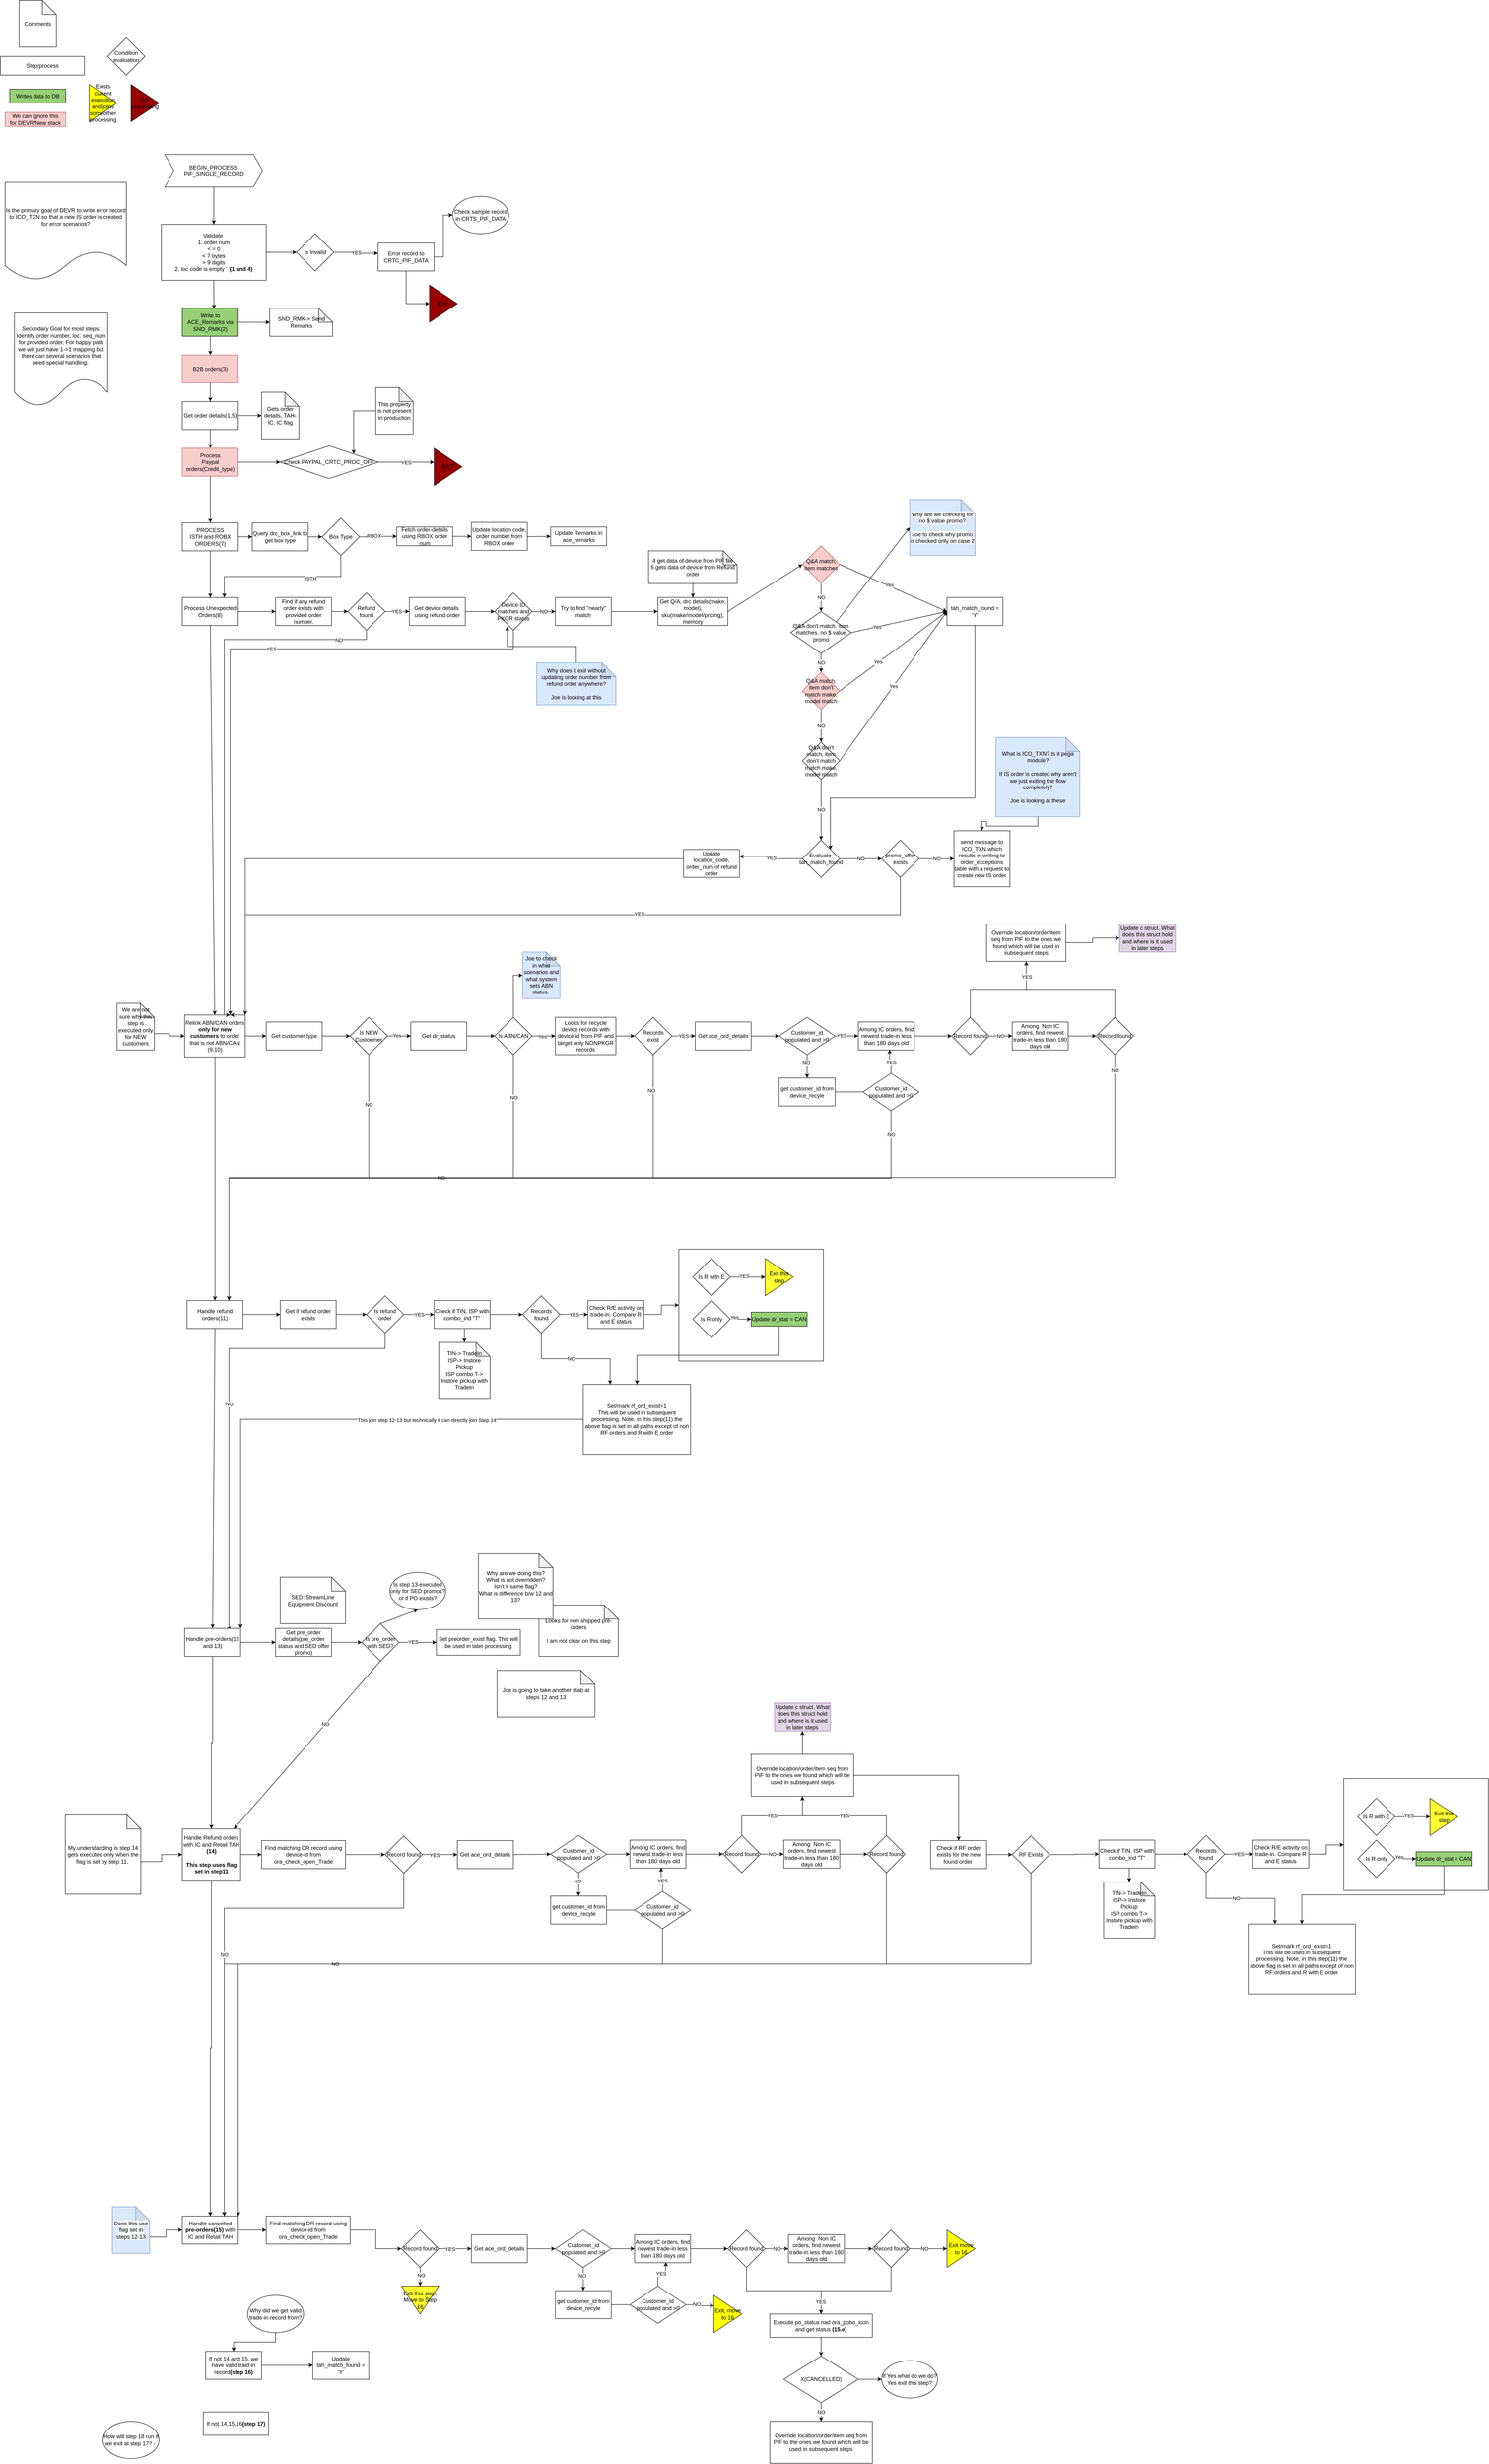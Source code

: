 <mxfile version="17.1.2" type="github">
  <diagram id="Y2bB13DLOic2n1DQH73y" name="Page-1">
    <mxGraphModel dx="1406" dy="2018" grid="1" gridSize="10" guides="1" tooltips="1" connect="1" arrows="1" fold="1" page="1" pageScale="1" pageWidth="850" pageHeight="1100" math="0" shadow="0">
      <root>
        <mxCell id="0" />
        <mxCell id="1" parent="0" />
        <mxCell id="KjjNd3zVkvkz2XqYObeU-1" value="" style="rounded=0;whiteSpace=wrap;html=1;fillColor=#FFFFFF;" parent="1" vertex="1">
          <mxGeometry x="1475" y="2307" width="310" height="240" as="geometry" />
        </mxCell>
        <mxCell id="KjjNd3zVkvkz2XqYObeU-2" style="edgeStyle=orthogonalEdgeStyle;rounded=0;orthogonalLoop=1;jettySize=auto;html=1;exitX=1;exitY=0.5;exitDx=0;exitDy=0;entryX=0;entryY=0.5;entryDx=0;entryDy=0;" parent="1" source="KjjNd3zVkvkz2XqYObeU-4" target="KjjNd3zVkvkz2XqYObeU-6" edge="1">
          <mxGeometry relative="1" as="geometry" />
        </mxCell>
        <mxCell id="KjjNd3zVkvkz2XqYObeU-3" style="edgeStyle=orthogonalEdgeStyle;rounded=0;orthogonalLoop=1;jettySize=auto;html=1;exitX=0.5;exitY=1;exitDx=0;exitDy=0;entryX=0.567;entryY=0.017;entryDx=0;entryDy=0;entryPerimeter=0;" parent="1" source="KjjNd3zVkvkz2XqYObeU-4" target="KjjNd3zVkvkz2XqYObeU-15" edge="1">
          <mxGeometry relative="1" as="geometry" />
        </mxCell>
        <mxCell id="KjjNd3zVkvkz2XqYObeU-4" value="Validate&amp;nbsp;&lt;br&gt;1. order num &lt;br&gt;&amp;lt; = 0&lt;br&gt;&amp;lt; 7 bytes&lt;br&gt;&amp;gt; 9 digits&lt;br&gt;2. loc code is empty &#39; &#39;&lt;b&gt;(1 and 4)&lt;/b&gt;" style="rounded=0;whiteSpace=wrap;html=1;" parent="1" vertex="1">
          <mxGeometry x="365" y="110" width="225" height="120" as="geometry" />
        </mxCell>
        <mxCell id="KjjNd3zVkvkz2XqYObeU-5" value="YES" style="edgeStyle=orthogonalEdgeStyle;rounded=0;orthogonalLoop=1;jettySize=auto;html=1;exitX=1;exitY=0.5;exitDx=0;exitDy=0;entryX=0;entryY=0.367;entryDx=0;entryDy=0;entryPerimeter=0;" parent="1" source="KjjNd3zVkvkz2XqYObeU-6" target="KjjNd3zVkvkz2XqYObeU-9" edge="1">
          <mxGeometry relative="1" as="geometry" />
        </mxCell>
        <mxCell id="KjjNd3zVkvkz2XqYObeU-6" value="Is Invalid" style="rhombus;whiteSpace=wrap;html=1;" parent="1" vertex="1">
          <mxGeometry x="655" y="130" width="80" height="80" as="geometry" />
        </mxCell>
        <mxCell id="KjjNd3zVkvkz2XqYObeU-7" style="edgeStyle=orthogonalEdgeStyle;rounded=0;orthogonalLoop=1;jettySize=auto;html=1;exitX=1;exitY=0.5;exitDx=0;exitDy=0;entryX=0;entryY=0.5;entryDx=0;entryDy=0;" parent="1" source="KjjNd3zVkvkz2XqYObeU-9" target="KjjNd3zVkvkz2XqYObeU-10" edge="1">
          <mxGeometry relative="1" as="geometry" />
        </mxCell>
        <mxCell id="KjjNd3zVkvkz2XqYObeU-8" style="edgeStyle=orthogonalEdgeStyle;rounded=0;orthogonalLoop=1;jettySize=auto;html=1;exitX=0.5;exitY=1;exitDx=0;exitDy=0;entryX=0;entryY=0.5;entryDx=0;entryDy=0;" parent="1" source="KjjNd3zVkvkz2XqYObeU-9" target="KjjNd3zVkvkz2XqYObeU-36" edge="1">
          <mxGeometry relative="1" as="geometry" />
        </mxCell>
        <mxCell id="KjjNd3zVkvkz2XqYObeU-9" value="Error record to CRTC_PIF_DATA" style="rounded=0;whiteSpace=wrap;html=1;" parent="1" vertex="1">
          <mxGeometry x="830" y="150" width="120" height="60" as="geometry" />
        </mxCell>
        <mxCell id="KjjNd3zVkvkz2XqYObeU-10" value="Check sample record in CRTS_PIF_DATA" style="ellipse;whiteSpace=wrap;html=1;" parent="1" vertex="1">
          <mxGeometry x="990" y="50" width="120" height="80" as="geometry" />
        </mxCell>
        <mxCell id="KjjNd3zVkvkz2XqYObeU-13" style="edgeStyle=orthogonalEdgeStyle;rounded=0;orthogonalLoop=1;jettySize=auto;html=1;exitX=1;exitY=0.5;exitDx=0;exitDy=0;entryX=0;entryY=0.5;entryDx=0;entryDy=0;entryPerimeter=0;" parent="1" source="KjjNd3zVkvkz2XqYObeU-15" target="39fMgKnNSvpU2rscRBlQ-1" edge="1">
          <mxGeometry relative="1" as="geometry">
            <mxPoint x="638.4" y="302" as="targetPoint" />
          </mxGeometry>
        </mxCell>
        <mxCell id="KjjNd3zVkvkz2XqYObeU-14" style="edgeStyle=orthogonalEdgeStyle;rounded=0;orthogonalLoop=1;jettySize=auto;html=1;exitX=0.5;exitY=1;exitDx=0;exitDy=0;entryX=0.5;entryY=0;entryDx=0;entryDy=0;" parent="1" source="KjjNd3zVkvkz2XqYObeU-15" target="KjjNd3zVkvkz2XqYObeU-18" edge="1">
          <mxGeometry relative="1" as="geometry" />
        </mxCell>
        <mxCell id="KjjNd3zVkvkz2XqYObeU-15" value="Write to ACE_Remarks via SND_RMK(2)" style="rounded=0;whiteSpace=wrap;html=1;fillColor=#97D077;" parent="1" vertex="1">
          <mxGeometry x="410" y="290" width="120" height="60" as="geometry" />
        </mxCell>
        <mxCell id="KjjNd3zVkvkz2XqYObeU-17" style="edgeStyle=orthogonalEdgeStyle;rounded=0;orthogonalLoop=1;jettySize=auto;html=1;exitX=0.5;exitY=1;exitDx=0;exitDy=0;entryX=0.5;entryY=0;entryDx=0;entryDy=0;" parent="1" source="KjjNd3zVkvkz2XqYObeU-18" target="KjjNd3zVkvkz2XqYObeU-23" edge="1">
          <mxGeometry relative="1" as="geometry" />
        </mxCell>
        <mxCell id="KjjNd3zVkvkz2XqYObeU-18" value="B2B orders(3)" style="rounded=0;whiteSpace=wrap;html=1;fillColor=#f8cecc;strokeColor=#b85450;" parent="1" vertex="1">
          <mxGeometry x="410" y="390" width="120" height="60" as="geometry" />
        </mxCell>
        <mxCell id="KjjNd3zVkvkz2XqYObeU-19" value="Writes data to DB" style="rounded=0;whiteSpace=wrap;html=1;fillColor=#97D077;" parent="1" vertex="1">
          <mxGeometry x="40" y="-180" width="120" height="30" as="geometry" />
        </mxCell>
        <mxCell id="KjjNd3zVkvkz2XqYObeU-20" value="We can ignore this&lt;br&gt;for DEVR/New stack" style="rounded=0;whiteSpace=wrap;html=1;fillColor=#f8cecc;strokeColor=#b85450;" parent="1" vertex="1">
          <mxGeometry x="30" y="-130" width="130" height="30" as="geometry" />
        </mxCell>
        <mxCell id="KjjNd3zVkvkz2XqYObeU-21" style="edgeStyle=orthogonalEdgeStyle;rounded=0;orthogonalLoop=1;jettySize=auto;html=1;exitX=1;exitY=0.5;exitDx=0;exitDy=0;entryX=0;entryY=0.5;entryDx=0;entryDy=0;entryPerimeter=0;" parent="1" source="KjjNd3zVkvkz2XqYObeU-23" target="39fMgKnNSvpU2rscRBlQ-4" edge="1">
          <mxGeometry relative="1" as="geometry">
            <mxPoint x="630" y="510" as="targetPoint" />
          </mxGeometry>
        </mxCell>
        <mxCell id="KjjNd3zVkvkz2XqYObeU-22" style="edgeStyle=orthogonalEdgeStyle;rounded=0;orthogonalLoop=1;jettySize=auto;html=1;exitX=0.5;exitY=1;exitDx=0;exitDy=0;entryX=0.5;entryY=0;entryDx=0;entryDy=0;" parent="1" source="KjjNd3zVkvkz2XqYObeU-23" target="KjjNd3zVkvkz2XqYObeU-27" edge="1">
          <mxGeometry relative="1" as="geometry" />
        </mxCell>
        <mxCell id="KjjNd3zVkvkz2XqYObeU-23" value="Get order details(1,5)" style="rounded=0;whiteSpace=wrap;html=1;fillColor=#FFFFFF;" parent="1" vertex="1">
          <mxGeometry x="410" y="490" width="120" height="60" as="geometry" />
        </mxCell>
        <mxCell id="KjjNd3zVkvkz2XqYObeU-25" value="" style="edgeStyle=orthogonalEdgeStyle;rounded=0;orthogonalLoop=1;jettySize=auto;html=1;exitX=1;exitY=0.5;exitDx=0;exitDy=0;entryX=0;entryY=0.5;entryDx=0;entryDy=0;" parent="1" source="KjjNd3zVkvkz2XqYObeU-27" target="KjjNd3zVkvkz2XqYObeU-29" edge="1">
          <mxGeometry relative="1" as="geometry" />
        </mxCell>
        <mxCell id="KjjNd3zVkvkz2XqYObeU-26" style="edgeStyle=orthogonalEdgeStyle;rounded=0;orthogonalLoop=1;jettySize=auto;html=1;exitX=0.5;exitY=1;exitDx=0;exitDy=0;" parent="1" source="KjjNd3zVkvkz2XqYObeU-27" target="KjjNd3zVkvkz2XqYObeU-33" edge="1">
          <mxGeometry relative="1" as="geometry" />
        </mxCell>
        <mxCell id="KjjNd3zVkvkz2XqYObeU-27" value="Process&lt;br&gt;Paypal orders(Credit_type)" style="rounded=0;whiteSpace=wrap;html=1;fillColor=#f8cecc;strokeColor=#b85450;" parent="1" vertex="1">
          <mxGeometry x="410" y="590" width="120" height="60" as="geometry" />
        </mxCell>
        <mxCell id="KjjNd3zVkvkz2XqYObeU-28" value="YES" style="edgeStyle=orthogonalEdgeStyle;rounded=0;orthogonalLoop=1;jettySize=auto;html=1;exitX=1;exitY=0.5;exitDx=0;exitDy=0;" parent="1" source="KjjNd3zVkvkz2XqYObeU-29" edge="1">
          <mxGeometry relative="1" as="geometry">
            <mxPoint x="950" y="620" as="targetPoint" />
          </mxGeometry>
        </mxCell>
        <mxCell id="KjjNd3zVkvkz2XqYObeU-29" value="Check PAYPAL_CRTC_PROC_OFF" style="rhombus;whiteSpace=wrap;html=1;fillColor=#FFFFFF;" parent="1" vertex="1">
          <mxGeometry x="620" y="585" width="210" height="70" as="geometry" />
        </mxCell>
        <mxCell id="KjjNd3zVkvkz2XqYObeU-32" style="edgeStyle=orthogonalEdgeStyle;rounded=0;orthogonalLoop=1;jettySize=auto;html=1;exitX=0.5;exitY=1;exitDx=0;exitDy=0;entryX=0.5;entryY=0;entryDx=0;entryDy=0;" parent="1" source="KjjNd3zVkvkz2XqYObeU-33" target="KjjNd3zVkvkz2XqYObeU-50" edge="1">
          <mxGeometry relative="1" as="geometry" />
        </mxCell>
        <mxCell id="39fMgKnNSvpU2rscRBlQ-13" style="edgeStyle=orthogonalEdgeStyle;rounded=0;orthogonalLoop=1;jettySize=auto;html=1;exitX=1;exitY=0.5;exitDx=0;exitDy=0;entryX=0;entryY=0.5;entryDx=0;entryDy=0;" parent="1" source="KjjNd3zVkvkz2XqYObeU-33" target="39fMgKnNSvpU2rscRBlQ-9" edge="1">
          <mxGeometry relative="1" as="geometry" />
        </mxCell>
        <mxCell id="KjjNd3zVkvkz2XqYObeU-33" value="PROCESS&lt;br&gt;ISTH and ROBX ORDERS(7)" style="rounded=0;whiteSpace=wrap;html=1;fillColor=#FFFFFF;" parent="1" vertex="1">
          <mxGeometry x="410" y="750" width="120" height="60" as="geometry" />
        </mxCell>
        <mxCell id="KjjNd3zVkvkz2XqYObeU-36" value="EXIT" style="triangle;whiteSpace=wrap;html=1;fillColor=#990000;" parent="1" vertex="1">
          <mxGeometry x="940" y="240" width="60" height="80" as="geometry" />
        </mxCell>
        <mxCell id="KjjNd3zVkvkz2XqYObeU-37" value="EXIT" style="triangle;whiteSpace=wrap;html=1;fillColor=#990000;" parent="1" vertex="1">
          <mxGeometry x="950" y="590" width="60" height="80" as="geometry" />
        </mxCell>
        <mxCell id="KjjNd3zVkvkz2XqYObeU-41" style="edgeStyle=orthogonalEdgeStyle;rounded=0;orthogonalLoop=1;jettySize=auto;html=1;exitX=1;exitY=0.5;exitDx=0;exitDy=0;" parent="1" source="KjjNd3zVkvkz2XqYObeU-42" target="39fMgKnNSvpU2rscRBlQ-5" edge="1">
          <mxGeometry relative="1" as="geometry">
            <mxPoint x="1000" y="779" as="targetPoint" />
          </mxGeometry>
        </mxCell>
        <mxCell id="KjjNd3zVkvkz2XqYObeU-42" value="Fetch order-details using RBOX order num" style="rounded=0;whiteSpace=wrap;html=1;fillColor=#FFFFFF;" parent="1" vertex="1">
          <mxGeometry x="870" y="759" width="120" height="40" as="geometry" />
        </mxCell>
        <mxCell id="KjjNd3zVkvkz2XqYObeU-44" value="Update Remarks in ace_remarks" style="rounded=0;whiteSpace=wrap;html=1;fillColor=#FFFFFF;" parent="1" vertex="1">
          <mxGeometry x="1200" y="759" width="120" height="40" as="geometry" />
        </mxCell>
        <mxCell id="KjjNd3zVkvkz2XqYObeU-46" style="edgeStyle=orthogonalEdgeStyle;rounded=0;orthogonalLoop=1;jettySize=auto;html=1;exitX=1;exitY=0.5;exitDx=0;exitDy=0;entryX=0;entryY=0.5;entryDx=0;entryDy=0;" parent="1" source="KjjNd3zVkvkz2XqYObeU-50" target="KjjNd3zVkvkz2XqYObeU-53" edge="1">
          <mxGeometry relative="1" as="geometry" />
        </mxCell>
        <mxCell id="KjjNd3zVkvkz2XqYObeU-49" style="edgeStyle=none;rounded=0;orthogonalLoop=1;jettySize=auto;html=1;exitX=0.5;exitY=1;exitDx=0;exitDy=0;" parent="1" source="KjjNd3zVkvkz2XqYObeU-50" target="KjjNd3zVkvkz2XqYObeU-113" edge="1">
          <mxGeometry relative="1" as="geometry" />
        </mxCell>
        <mxCell id="KjjNd3zVkvkz2XqYObeU-50" value="Process Unexpected Orders(8)" style="rounded=0;whiteSpace=wrap;html=1;fillColor=#FFFFFF;" parent="1" vertex="1">
          <mxGeometry x="410" y="910" width="120" height="60" as="geometry" />
        </mxCell>
        <mxCell id="KjjNd3zVkvkz2XqYObeU-51" style="edgeStyle=orthogonalEdgeStyle;rounded=0;orthogonalLoop=1;jettySize=auto;html=1;exitX=1;exitY=0.5;exitDx=0;exitDy=0;entryX=0;entryY=0.5;entryDx=0;entryDy=0;" parent="1" source="KjjNd3zVkvkz2XqYObeU-53" target="39fMgKnNSvpU2rscRBlQ-17" edge="1">
          <mxGeometry relative="1" as="geometry" />
        </mxCell>
        <mxCell id="KjjNd3zVkvkz2XqYObeU-53" value="Find if any refund order exists with provided order number.&lt;br&gt;" style="rounded=0;whiteSpace=wrap;html=1;fillColor=#FFFFFF;" parent="1" vertex="1">
          <mxGeometry x="610" y="910" width="120" height="60" as="geometry" />
        </mxCell>
        <mxCell id="KjjNd3zVkvkz2XqYObeU-54" style="edgeStyle=orthogonalEdgeStyle;rounded=0;orthogonalLoop=1;jettySize=auto;html=1;exitX=1;exitY=0.5;exitDx=0;exitDy=0;entryX=0;entryY=0.5;entryDx=0;entryDy=0;" parent="1" source="KjjNd3zVkvkz2XqYObeU-55" target="KjjNd3zVkvkz2XqYObeU-67" edge="1">
          <mxGeometry relative="1" as="geometry">
            <mxPoint x="1070" y="990" as="targetPoint" />
          </mxGeometry>
        </mxCell>
        <mxCell id="KjjNd3zVkvkz2XqYObeU-55" value="Get device details&amp;nbsp;&lt;br&gt;using refund order" style="rounded=0;whiteSpace=wrap;html=1;fillColor=#FFFFFF;" parent="1" vertex="1">
          <mxGeometry x="897" y="910" width="120" height="60" as="geometry" />
        </mxCell>
        <mxCell id="39fMgKnNSvpU2rscRBlQ-22" value="NO" style="edgeStyle=orthogonalEdgeStyle;rounded=0;orthogonalLoop=1;jettySize=auto;html=1;exitX=1;exitY=0.5;exitDx=0;exitDy=0;entryX=0;entryY=0.5;entryDx=0;entryDy=0;" parent="1" source="KjjNd3zVkvkz2XqYObeU-67" target="KjjNd3zVkvkz2XqYObeU-75" edge="1">
          <mxGeometry relative="1" as="geometry">
            <mxPoint x="1310" y="940" as="targetPoint" />
          </mxGeometry>
        </mxCell>
        <mxCell id="39fMgKnNSvpU2rscRBlQ-23" style="edgeStyle=orthogonalEdgeStyle;rounded=0;orthogonalLoop=1;jettySize=auto;html=1;exitX=0.5;exitY=1;exitDx=0;exitDy=0;entryX=0.75;entryY=0;entryDx=0;entryDy=0;" parent="1" source="KjjNd3zVkvkz2XqYObeU-67" target="KjjNd3zVkvkz2XqYObeU-113" edge="1">
          <mxGeometry relative="1" as="geometry">
            <Array as="points">
              <mxPoint x="1120" y="1020" />
              <mxPoint x="513" y="1020" />
            </Array>
          </mxGeometry>
        </mxCell>
        <mxCell id="39fMgKnNSvpU2rscRBlQ-26" value="YES" style="edgeLabel;html=1;align=center;verticalAlign=middle;resizable=0;points=[];" parent="39fMgKnNSvpU2rscRBlQ-23" vertex="1" connectable="0">
          <mxGeometry x="-0.219" relative="1" as="geometry">
            <mxPoint as="offset" />
          </mxGeometry>
        </mxCell>
        <mxCell id="KjjNd3zVkvkz2XqYObeU-67" value="Device ID matches and PKGR status" style="rhombus;whiteSpace=wrap;html=1;fillColor=#FFFFFF;" parent="1" vertex="1">
          <mxGeometry x="1080" y="900" width="80" height="80" as="geometry" />
        </mxCell>
        <mxCell id="vjQISF-CKCTCECtc4iCv-8" style="edgeStyle=orthogonalEdgeStyle;rounded=0;orthogonalLoop=1;jettySize=auto;html=1;exitX=1;exitY=0.5;exitDx=0;exitDy=0;entryX=0;entryY=0.5;entryDx=0;entryDy=0;" edge="1" parent="1" source="KjjNd3zVkvkz2XqYObeU-75" target="KjjNd3zVkvkz2XqYObeU-81">
          <mxGeometry relative="1" as="geometry" />
        </mxCell>
        <mxCell id="KjjNd3zVkvkz2XqYObeU-75" value="Try to find &quot;nearly&quot; match" style="rounded=0;whiteSpace=wrap;html=1;fillColor=#FFFFFF;" parent="1" vertex="1">
          <mxGeometry x="1210" y="910" width="120" height="60" as="geometry" />
        </mxCell>
        <mxCell id="KjjNd3zVkvkz2XqYObeU-77" style="edgeStyle=none;rounded=0;orthogonalLoop=1;jettySize=auto;html=1;exitX=1;exitY=0.5;exitDx=0;exitDy=0;entryX=0;entryY=0.5;entryDx=0;entryDy=0;" parent="1" source="KjjNd3zVkvkz2XqYObeU-81" target="KjjNd3zVkvkz2XqYObeU-85" edge="1">
          <mxGeometry relative="1" as="geometry" />
        </mxCell>
        <mxCell id="KjjNd3zVkvkz2XqYObeU-81" value="Get Q/A, drc details(make, model), sku(make/model/pricing), memory" style="rounded=0;whiteSpace=wrap;html=1;fillColor=#FFFFFF;" parent="1" vertex="1">
          <mxGeometry x="1430" y="910" width="150" height="60" as="geometry" />
        </mxCell>
        <mxCell id="KjjNd3zVkvkz2XqYObeU-83" style="edgeStyle=none;rounded=0;orthogonalLoop=1;jettySize=auto;html=1;exitX=1;exitY=0.5;exitDx=0;exitDy=0;entryX=0;entryY=0.5;entryDx=0;entryDy=0;" parent="1" source="KjjNd3zVkvkz2XqYObeU-85" target="KjjNd3zVkvkz2XqYObeU-98" edge="1">
          <mxGeometry relative="1" as="geometry" />
        </mxCell>
        <mxCell id="KjjNd3zVkvkz2XqYObeU-84" value="Yes" style="edgeLabel;html=1;align=center;verticalAlign=middle;resizable=0;points=[];" parent="KjjNd3zVkvkz2XqYObeU-83" vertex="1" connectable="0">
          <mxGeometry x="-0.088" y="2" relative="1" as="geometry">
            <mxPoint as="offset" />
          </mxGeometry>
        </mxCell>
        <mxCell id="vjQISF-CKCTCECtc4iCv-9" value="NO" style="edgeStyle=orthogonalEdgeStyle;rounded=0;orthogonalLoop=1;jettySize=auto;html=1;exitX=0.5;exitY=1;exitDx=0;exitDy=0;entryX=0.5;entryY=0;entryDx=0;entryDy=0;" edge="1" parent="1" source="KjjNd3zVkvkz2XqYObeU-85" target="KjjNd3zVkvkz2XqYObeU-88">
          <mxGeometry relative="1" as="geometry" />
        </mxCell>
        <mxCell id="KjjNd3zVkvkz2XqYObeU-85" value="Q&amp;amp;A match, item matches" style="rhombus;whiteSpace=wrap;html=1;fillColor=#f8cecc;strokeColor=#b85450;" parent="1" vertex="1">
          <mxGeometry x="1740" y="799" width="80" height="80" as="geometry" />
        </mxCell>
        <mxCell id="KjjNd3zVkvkz2XqYObeU-86" style="edgeStyle=none;rounded=0;orthogonalLoop=1;jettySize=auto;html=1;exitX=1;exitY=0.5;exitDx=0;exitDy=0;entryX=0;entryY=0.5;entryDx=0;entryDy=0;" parent="1" source="KjjNd3zVkvkz2XqYObeU-88" target="KjjNd3zVkvkz2XqYObeU-98" edge="1">
          <mxGeometry relative="1" as="geometry" />
        </mxCell>
        <mxCell id="KjjNd3zVkvkz2XqYObeU-87" value="Yes" style="edgeLabel;html=1;align=center;verticalAlign=middle;resizable=0;points=[];" parent="KjjNd3zVkvkz2XqYObeU-86" vertex="1" connectable="0">
          <mxGeometry x="-0.463" relative="1" as="geometry">
            <mxPoint as="offset" />
          </mxGeometry>
        </mxCell>
        <mxCell id="SbFfsxjL-s59OUdSH46h-8" style="edgeStyle=none;rounded=0;orthogonalLoop=1;jettySize=auto;html=1;exitX=1;exitY=0;exitDx=0;exitDy=0;entryX=0;entryY=0.5;entryDx=0;entryDy=0;entryPerimeter=0;" parent="1" source="KjjNd3zVkvkz2XqYObeU-88" target="39fMgKnNSvpU2rscRBlQ-16" edge="1">
          <mxGeometry relative="1" as="geometry">
            <mxPoint x="1470" y="1126.23" as="targetPoint" />
          </mxGeometry>
        </mxCell>
        <mxCell id="vjQISF-CKCTCECtc4iCv-11" value="NO" style="edgeStyle=orthogonalEdgeStyle;rounded=0;orthogonalLoop=1;jettySize=auto;html=1;exitX=0.5;exitY=1;exitDx=0;exitDy=0;entryX=0.5;entryY=0;entryDx=0;entryDy=0;" edge="1" parent="1" source="KjjNd3zVkvkz2XqYObeU-88" target="KjjNd3zVkvkz2XqYObeU-91">
          <mxGeometry relative="1" as="geometry" />
        </mxCell>
        <mxCell id="KjjNd3zVkvkz2XqYObeU-88" value="Q&amp;amp;A don&#39;t match, item matches, no $ value promo" style="rhombus;whiteSpace=wrap;html=1;fillColor=#FFFFFF;" parent="1" vertex="1">
          <mxGeometry x="1715" y="940" width="130" height="90" as="geometry" />
        </mxCell>
        <mxCell id="KjjNd3zVkvkz2XqYObeU-89" style="edgeStyle=none;rounded=0;orthogonalLoop=1;jettySize=auto;html=1;exitX=1;exitY=0.5;exitDx=0;exitDy=0;entryX=0;entryY=0.5;entryDx=0;entryDy=0;" parent="1" source="KjjNd3zVkvkz2XqYObeU-91" target="KjjNd3zVkvkz2XqYObeU-98" edge="1">
          <mxGeometry relative="1" as="geometry" />
        </mxCell>
        <mxCell id="KjjNd3zVkvkz2XqYObeU-90" value="Yes" style="edgeLabel;html=1;align=center;verticalAlign=middle;resizable=0;points=[];" parent="KjjNd3zVkvkz2XqYObeU-89" vertex="1" connectable="0">
          <mxGeometry x="-0.291" y="2" relative="1" as="geometry">
            <mxPoint x="1" as="offset" />
          </mxGeometry>
        </mxCell>
        <mxCell id="vjQISF-CKCTCECtc4iCv-12" value="NO" style="edgeStyle=orthogonalEdgeStyle;rounded=0;orthogonalLoop=1;jettySize=auto;html=1;exitX=0.5;exitY=1;exitDx=0;exitDy=0;entryX=0.5;entryY=0;entryDx=0;entryDy=0;" edge="1" parent="1" source="KjjNd3zVkvkz2XqYObeU-91" target="KjjNd3zVkvkz2XqYObeU-95">
          <mxGeometry relative="1" as="geometry" />
        </mxCell>
        <mxCell id="KjjNd3zVkvkz2XqYObeU-91" value="Q&amp;amp;A match, item don&#39;t match make, model match" style="rhombus;whiteSpace=wrap;html=1;fillColor=#f8cecc;strokeColor=#b85450;" parent="1" vertex="1">
          <mxGeometry x="1740" y="1070" width="80" height="80" as="geometry" />
        </mxCell>
        <mxCell id="KjjNd3zVkvkz2XqYObeU-94" value="Yes" style="edgeStyle=none;rounded=0;orthogonalLoop=1;jettySize=auto;html=1;exitX=1;exitY=0.5;exitDx=0;exitDy=0;entryX=0;entryY=0.5;entryDx=0;entryDy=0;" parent="1" source="KjjNd3zVkvkz2XqYObeU-95" target="KjjNd3zVkvkz2XqYObeU-98" edge="1">
          <mxGeometry relative="1" as="geometry">
            <mxPoint x="1610" y="1260" as="targetPoint" />
          </mxGeometry>
        </mxCell>
        <mxCell id="vjQISF-CKCTCECtc4iCv-13" value="NO" style="edgeStyle=orthogonalEdgeStyle;rounded=0;orthogonalLoop=1;jettySize=auto;html=1;exitX=0.5;exitY=1;exitDx=0;exitDy=0;entryX=0.5;entryY=0;entryDx=0;entryDy=0;" edge="1" parent="1" source="KjjNd3zVkvkz2XqYObeU-95" target="39fMgKnNSvpU2rscRBlQ-30">
          <mxGeometry relative="1" as="geometry" />
        </mxCell>
        <mxCell id="KjjNd3zVkvkz2XqYObeU-95" value="Q&amp;amp;A don&#39;t match, item don&#39;t match match make, model match" style="rhombus;whiteSpace=wrap;html=1;fillColor=#FFFFFF;" parent="1" vertex="1">
          <mxGeometry x="1740" y="1220" width="80" height="80" as="geometry" />
        </mxCell>
        <mxCell id="vjQISF-CKCTCECtc4iCv-18" style="edgeStyle=orthogonalEdgeStyle;rounded=0;orthogonalLoop=1;jettySize=auto;html=1;exitX=0.5;exitY=1;exitDx=0;exitDy=0;entryX=1;entryY=0;entryDx=0;entryDy=0;" edge="1" parent="1" source="KjjNd3zVkvkz2XqYObeU-98" target="39fMgKnNSvpU2rscRBlQ-30">
          <mxGeometry relative="1" as="geometry">
            <Array as="points">
              <mxPoint x="2110" y="1340" />
              <mxPoint x="1800" y="1340" />
            </Array>
          </mxGeometry>
        </mxCell>
        <mxCell id="KjjNd3zVkvkz2XqYObeU-98" value="tah_match_found = &#39;Y&#39;" style="rounded=0;whiteSpace=wrap;html=1;fillColor=#FFFFFF;" parent="1" vertex="1">
          <mxGeometry x="2050" y="910" width="120" height="60" as="geometry" />
        </mxCell>
        <mxCell id="KjjNd3zVkvkz2XqYObeU-107" value="send message to ICO_TXN which results in writing to order_exceptions table with a request to create new IS order" style="rounded=0;whiteSpace=wrap;html=1;fillColor=#FFFFFF;" parent="1" vertex="1">
          <mxGeometry x="2065" y="1410" width="120" height="120" as="geometry" />
        </mxCell>
        <mxCell id="KjjNd3zVkvkz2XqYObeU-110" style="edgeStyle=none;rounded=0;orthogonalLoop=1;jettySize=auto;html=1;exitX=1;exitY=0.5;exitDx=0;exitDy=0;entryX=0;entryY=0.5;entryDx=0;entryDy=0;" parent="1" source="KjjNd3zVkvkz2XqYObeU-113" target="KjjNd3zVkvkz2XqYObeU-115" edge="1">
          <mxGeometry relative="1" as="geometry" />
        </mxCell>
        <mxCell id="KjjNd3zVkvkz2XqYObeU-112" style="edgeStyle=orthogonalEdgeStyle;rounded=0;orthogonalLoop=1;jettySize=auto;html=1;exitX=0.5;exitY=1;exitDx=0;exitDy=0;" parent="1" source="KjjNd3zVkvkz2XqYObeU-113" target="KjjNd3zVkvkz2XqYObeU-122" edge="1">
          <mxGeometry relative="1" as="geometry" />
        </mxCell>
        <mxCell id="KjjNd3zVkvkz2XqYObeU-113" value="Relink ABN/CAN orders &lt;b&gt;only for new customers&lt;/b&gt; to order that is not ABN/CAN (9,10)" style="rounded=0;whiteSpace=wrap;html=1;fillColor=#FFFFFF;" parent="1" vertex="1">
          <mxGeometry x="415" y="1805" width="130" height="90" as="geometry" />
        </mxCell>
        <mxCell id="KjjNd3zVkvkz2XqYObeU-114" style="edgeStyle=none;rounded=0;orthogonalLoop=1;jettySize=auto;html=1;exitX=1;exitY=0.5;exitDx=0;exitDy=0;entryX=0;entryY=0.5;entryDx=0;entryDy=0;" parent="1" source="KjjNd3zVkvkz2XqYObeU-115" target="KjjNd3zVkvkz2XqYObeU-119" edge="1">
          <mxGeometry relative="1" as="geometry" />
        </mxCell>
        <mxCell id="KjjNd3zVkvkz2XqYObeU-115" value="Get customer type" style="rounded=0;whiteSpace=wrap;html=1;fillColor=#FFFFFF;" parent="1" vertex="1">
          <mxGeometry x="590" y="1820" width="120" height="60" as="geometry" />
        </mxCell>
        <mxCell id="KjjNd3zVkvkz2XqYObeU-116" style="edgeStyle=none;rounded=0;orthogonalLoop=1;jettySize=auto;html=1;exitX=1;exitY=0.5;exitDx=0;exitDy=0;entryX=0;entryY=0.5;entryDx=0;entryDy=0;" parent="1" source="KjjNd3zVkvkz2XqYObeU-119" target="KjjNd3zVkvkz2XqYObeU-125" edge="1">
          <mxGeometry relative="1" as="geometry" />
        </mxCell>
        <mxCell id="KjjNd3zVkvkz2XqYObeU-117" value="Yes" style="edgeLabel;html=1;align=center;verticalAlign=middle;resizable=0;points=[];" parent="KjjNd3zVkvkz2XqYObeU-116" vertex="1" connectable="0">
          <mxGeometry x="-0.2" y="1" relative="1" as="geometry">
            <mxPoint as="offset" />
          </mxGeometry>
        </mxCell>
        <mxCell id="vjQISF-CKCTCECtc4iCv-25" style="edgeStyle=orthogonalEdgeStyle;rounded=0;orthogonalLoop=1;jettySize=auto;html=1;exitX=0.5;exitY=1;exitDx=0;exitDy=0;entryX=0.75;entryY=0;entryDx=0;entryDy=0;" edge="1" parent="1" source="KjjNd3zVkvkz2XqYObeU-119" target="KjjNd3zVkvkz2XqYObeU-122">
          <mxGeometry relative="1" as="geometry" />
        </mxCell>
        <mxCell id="vjQISF-CKCTCECtc4iCv-33" value="NO" style="edgeLabel;html=1;align=center;verticalAlign=middle;resizable=0;points=[];" vertex="1" connectable="0" parent="vjQISF-CKCTCECtc4iCv-25">
          <mxGeometry x="-0.745" relative="1" as="geometry">
            <mxPoint y="1" as="offset" />
          </mxGeometry>
        </mxCell>
        <mxCell id="KjjNd3zVkvkz2XqYObeU-119" value="Is NEW Custoemer" style="rhombus;whiteSpace=wrap;html=1;fillColor=#FFFFFF;" parent="1" vertex="1">
          <mxGeometry x="770" y="1810" width="80" height="80" as="geometry" />
        </mxCell>
        <mxCell id="KjjNd3zVkvkz2XqYObeU-120" style="edgeStyle=orthogonalEdgeStyle;rounded=0;orthogonalLoop=1;jettySize=auto;html=1;exitX=1;exitY=0.5;exitDx=0;exitDy=0;entryX=0;entryY=0.5;entryDx=0;entryDy=0;" parent="1" source="KjjNd3zVkvkz2XqYObeU-122" target="KjjNd3zVkvkz2XqYObeU-169" edge="1">
          <mxGeometry relative="1" as="geometry" />
        </mxCell>
        <mxCell id="KjjNd3zVkvkz2XqYObeU-121" style="edgeStyle=none;rounded=0;orthogonalLoop=1;jettySize=auto;html=1;exitX=0.5;exitY=1;exitDx=0;exitDy=0;entryX=0.5;entryY=0;entryDx=0;entryDy=0;" parent="1" source="KjjNd3zVkvkz2XqYObeU-122" target="KjjNd3zVkvkz2XqYObeU-198" edge="1">
          <mxGeometry relative="1" as="geometry" />
        </mxCell>
        <mxCell id="KjjNd3zVkvkz2XqYObeU-122" value="Handle refund orders(11)" style="rounded=0;whiteSpace=wrap;html=1;fillColor=#FFFFFF;" parent="1" vertex="1">
          <mxGeometry x="420" y="2417" width="120" height="60" as="geometry" />
        </mxCell>
        <mxCell id="KjjNd3zVkvkz2XqYObeU-124" style="edgeStyle=none;rounded=0;orthogonalLoop=1;jettySize=auto;html=1;exitX=1;exitY=0.5;exitDx=0;exitDy=0;" parent="1" source="KjjNd3zVkvkz2XqYObeU-125" target="KjjNd3zVkvkz2XqYObeU-130" edge="1">
          <mxGeometry relative="1" as="geometry" />
        </mxCell>
        <mxCell id="KjjNd3zVkvkz2XqYObeU-125" value="Get dr_status" style="rounded=0;whiteSpace=wrap;html=1;fillColor=#FFFFFF;" parent="1" vertex="1">
          <mxGeometry x="900" y="1820" width="120" height="60" as="geometry" />
        </mxCell>
        <mxCell id="KjjNd3zVkvkz2XqYObeU-126" style="edgeStyle=orthogonalEdgeStyle;rounded=0;orthogonalLoop=1;jettySize=auto;html=1;exitX=0.5;exitY=1;exitDx=0;exitDy=0;entryX=0.75;entryY=0;entryDx=0;entryDy=0;" parent="1" source="KjjNd3zVkvkz2XqYObeU-130" target="KjjNd3zVkvkz2XqYObeU-122" edge="1">
          <mxGeometry relative="1" as="geometry">
            <mxPoint x="510" y="2140" as="targetPoint" />
          </mxGeometry>
        </mxCell>
        <mxCell id="vjQISF-CKCTCECtc4iCv-32" value="NO" style="edgeLabel;html=1;align=center;verticalAlign=middle;resizable=0;points=[];" vertex="1" connectable="0" parent="KjjNd3zVkvkz2XqYObeU-126">
          <mxGeometry x="-0.841" y="1" relative="1" as="geometry">
            <mxPoint y="1" as="offset" />
          </mxGeometry>
        </mxCell>
        <mxCell id="KjjNd3zVkvkz2XqYObeU-128" style="edgeStyle=none;rounded=0;orthogonalLoop=1;jettySize=auto;html=1;exitX=1;exitY=0.5;exitDx=0;exitDy=0;entryX=0;entryY=0.5;entryDx=0;entryDy=0;" parent="1" source="KjjNd3zVkvkz2XqYObeU-130" target="KjjNd3zVkvkz2XqYObeU-134" edge="1">
          <mxGeometry relative="1" as="geometry" />
        </mxCell>
        <mxCell id="KjjNd3zVkvkz2XqYObeU-129" value="Yes" style="edgeLabel;html=1;align=center;verticalAlign=middle;resizable=0;points=[];" parent="KjjNd3zVkvkz2XqYObeU-128" vertex="1" connectable="0">
          <mxGeometry x="-0.12" y="-1" relative="1" as="geometry">
            <mxPoint as="offset" />
          </mxGeometry>
        </mxCell>
        <mxCell id="39fMgKnNSvpU2rscRBlQ-47" style="edgeStyle=orthogonalEdgeStyle;rounded=0;orthogonalLoop=1;jettySize=auto;html=1;exitX=0.5;exitY=0;exitDx=0;exitDy=0;entryX=0;entryY=0.5;entryDx=0;entryDy=0;entryPerimeter=0;" parent="1" source="KjjNd3zVkvkz2XqYObeU-130" target="SbFfsxjL-s59OUdSH46h-47" edge="1">
          <mxGeometry relative="1" as="geometry" />
        </mxCell>
        <mxCell id="KjjNd3zVkvkz2XqYObeU-130" value="Is ABN/CAN" style="rhombus;whiteSpace=wrap;html=1;fillColor=#FFFFFF;" parent="1" vertex="1">
          <mxGeometry x="1080" y="1810" width="80" height="80" as="geometry" />
        </mxCell>
        <mxCell id="KjjNd3zVkvkz2XqYObeU-132" style="edgeStyle=none;rounded=0;orthogonalLoop=1;jettySize=auto;html=1;exitX=1;exitY=0.5;exitDx=0;exitDy=0;entryX=0;entryY=0.5;entryDx=0;entryDy=0;" parent="1" source="KjjNd3zVkvkz2XqYObeU-134" target="KjjNd3zVkvkz2XqYObeU-137" edge="1">
          <mxGeometry relative="1" as="geometry" />
        </mxCell>
        <mxCell id="KjjNd3zVkvkz2XqYObeU-134" value="Looks for recycle device records with device id from PIF and target only NONPKGR records" style="rounded=0;whiteSpace=wrap;html=1;fillColor=#FFFFFF;" parent="1" vertex="1">
          <mxGeometry x="1210" y="1810" width="130" height="80" as="geometry" />
        </mxCell>
        <mxCell id="KjjNd3zVkvkz2XqYObeU-135" value="NO" style="edgeStyle=orthogonalEdgeStyle;rounded=0;orthogonalLoop=1;jettySize=auto;html=1;exitX=0.5;exitY=1;exitDx=0;exitDy=0;entryX=0.75;entryY=0;entryDx=0;entryDy=0;" parent="1" source="KjjNd3zVkvkz2XqYObeU-137" edge="1" target="KjjNd3zVkvkz2XqYObeU-122">
          <mxGeometry relative="1" as="geometry">
            <mxPoint x="970" y="1980" as="targetPoint" />
          </mxGeometry>
        </mxCell>
        <mxCell id="vjQISF-CKCTCECtc4iCv-31" value="NO" style="edgeLabel;html=1;align=center;verticalAlign=middle;resizable=0;points=[];" vertex="1" connectable="0" parent="KjjNd3zVkvkz2XqYObeU-135">
          <mxGeometry x="-0.895" y="-4" relative="1" as="geometry">
            <mxPoint y="1" as="offset" />
          </mxGeometry>
        </mxCell>
        <mxCell id="KjjNd3zVkvkz2XqYObeU-136" value="YES" style="edgeStyle=none;rounded=0;orthogonalLoop=1;jettySize=auto;html=1;exitX=1;exitY=0.5;exitDx=0;exitDy=0;entryX=0;entryY=0.5;entryDx=0;entryDy=0;" parent="1" source="KjjNd3zVkvkz2XqYObeU-137" target="KjjNd3zVkvkz2XqYObeU-140" edge="1">
          <mxGeometry relative="1" as="geometry" />
        </mxCell>
        <mxCell id="KjjNd3zVkvkz2XqYObeU-137" value="Records &lt;br&gt;exist" style="rhombus;whiteSpace=wrap;html=1;fillColor=#FFFFFF;" parent="1" vertex="1">
          <mxGeometry x="1380" y="1810" width="80" height="80" as="geometry" />
        </mxCell>
        <mxCell id="KjjNd3zVkvkz2XqYObeU-139" style="edgeStyle=none;rounded=0;orthogonalLoop=1;jettySize=auto;html=1;exitX=1;exitY=0.5;exitDx=0;exitDy=0;" parent="1" source="KjjNd3zVkvkz2XqYObeU-140" edge="1">
          <mxGeometry relative="1" as="geometry">
            <mxPoint x="1690" y="1850" as="targetPoint" />
          </mxGeometry>
        </mxCell>
        <mxCell id="KjjNd3zVkvkz2XqYObeU-140" value="Get ace_ord_details" style="rounded=0;whiteSpace=wrap;html=1;fillColor=#FFFFFF;" parent="1" vertex="1">
          <mxGeometry x="1510" y="1820" width="120" height="60" as="geometry" />
        </mxCell>
        <mxCell id="KjjNd3zVkvkz2XqYObeU-141" style="edgeStyle=none;rounded=0;orthogonalLoop=1;jettySize=auto;html=1;exitX=0.5;exitY=1;exitDx=0;exitDy=0;" parent="1" source="KjjNd3zVkvkz2XqYObeU-144" target="KjjNd3zVkvkz2XqYObeU-148" edge="1">
          <mxGeometry relative="1" as="geometry" />
        </mxCell>
        <mxCell id="KjjNd3zVkvkz2XqYObeU-142" value="NO" style="edgeLabel;html=1;align=center;verticalAlign=middle;resizable=0;points=[];" parent="KjjNd3zVkvkz2XqYObeU-141" vertex="1" connectable="0">
          <mxGeometry x="-0.28" y="-2" relative="1" as="geometry">
            <mxPoint as="offset" />
          </mxGeometry>
        </mxCell>
        <mxCell id="KjjNd3zVkvkz2XqYObeU-143" style="edgeStyle=none;rounded=0;orthogonalLoop=1;jettySize=auto;html=1;exitX=1;exitY=0.5;exitDx=0;exitDy=0;entryX=0;entryY=0.5;entryDx=0;entryDy=0;" parent="1" source="KjjNd3zVkvkz2XqYObeU-144" target="KjjNd3zVkvkz2XqYObeU-150" edge="1">
          <mxGeometry relative="1" as="geometry" />
        </mxCell>
        <mxCell id="39fMgKnNSvpU2rscRBlQ-49" value="YES" style="edgeLabel;html=1;align=center;verticalAlign=middle;resizable=0;points=[];" parent="KjjNd3zVkvkz2XqYObeU-143" vertex="1" connectable="0">
          <mxGeometry x="-0.44" y="1" relative="1" as="geometry">
            <mxPoint as="offset" />
          </mxGeometry>
        </mxCell>
        <mxCell id="KjjNd3zVkvkz2XqYObeU-144" value="Customer_id populated and &amp;gt;0" style="rhombus;whiteSpace=wrap;html=1;fillColor=#FFFFFF;" parent="1" vertex="1">
          <mxGeometry x="1690" y="1810" width="120" height="80" as="geometry" />
        </mxCell>
        <mxCell id="KjjNd3zVkvkz2XqYObeU-145" style="edgeStyle=none;rounded=0;orthogonalLoop=1;jettySize=auto;html=1;exitX=0;exitY=0.5;exitDx=0;exitDy=0;" parent="1" source="KjjNd3zVkvkz2XqYObeU-144" target="KjjNd3zVkvkz2XqYObeU-144" edge="1">
          <mxGeometry relative="1" as="geometry" />
        </mxCell>
        <mxCell id="KjjNd3zVkvkz2XqYObeU-146" style="edgeStyle=orthogonalEdgeStyle;rounded=0;orthogonalLoop=1;jettySize=auto;html=1;exitX=0.5;exitY=0;exitDx=0;exitDy=0;entryX=0.558;entryY=0.983;entryDx=0;entryDy=0;entryPerimeter=0;startArrow=none;" parent="1" source="KjjNd3zVkvkz2XqYObeU-165" target="KjjNd3zVkvkz2XqYObeU-150" edge="1">
          <mxGeometry relative="1" as="geometry" />
        </mxCell>
        <mxCell id="KjjNd3zVkvkz2XqYObeU-147" value="YES" style="edgeLabel;html=1;align=center;verticalAlign=middle;resizable=0;points=[];" parent="KjjNd3zVkvkz2XqYObeU-146" vertex="1" connectable="0">
          <mxGeometry x="-0.059" y="2" relative="1" as="geometry">
            <mxPoint as="offset" />
          </mxGeometry>
        </mxCell>
        <mxCell id="KjjNd3zVkvkz2XqYObeU-148" value="get customer_id from device_recyle" style="rounded=0;whiteSpace=wrap;html=1;fillColor=#FFFFFF;" parent="1" vertex="1">
          <mxGeometry x="1690" y="1940" width="120" height="60" as="geometry" />
        </mxCell>
        <mxCell id="KjjNd3zVkvkz2XqYObeU-149" style="edgeStyle=none;rounded=0;orthogonalLoop=1;jettySize=auto;html=1;exitX=1;exitY=0.5;exitDx=0;exitDy=0;entryX=0;entryY=0.5;entryDx=0;entryDy=0;" parent="1" source="KjjNd3zVkvkz2XqYObeU-150" target="KjjNd3zVkvkz2XqYObeU-153" edge="1">
          <mxGeometry relative="1" as="geometry" />
        </mxCell>
        <mxCell id="KjjNd3zVkvkz2XqYObeU-150" value="Among IC orders, find newest trade-in less than 180 days old" style="rounded=0;whiteSpace=wrap;html=1;fillColor=#FFFFFF;" parent="1" vertex="1">
          <mxGeometry x="1860" y="1820" width="120" height="60" as="geometry" />
        </mxCell>
        <mxCell id="KjjNd3zVkvkz2XqYObeU-151" value="NO" style="edgeStyle=none;rounded=0;orthogonalLoop=1;jettySize=auto;html=1;exitX=1;exitY=0.5;exitDx=0;exitDy=0;entryX=0;entryY=0.5;entryDx=0;entryDy=0;" parent="1" source="KjjNd3zVkvkz2XqYObeU-153" target="KjjNd3zVkvkz2XqYObeU-155" edge="1">
          <mxGeometry relative="1" as="geometry" />
        </mxCell>
        <mxCell id="vjQISF-CKCTCECtc4iCv-27" style="edgeStyle=orthogonalEdgeStyle;rounded=0;orthogonalLoop=1;jettySize=auto;html=1;exitX=0.5;exitY=0;exitDx=0;exitDy=0;entryX=0.5;entryY=1;entryDx=0;entryDy=0;" edge="1" parent="1" source="KjjNd3zVkvkz2XqYObeU-153" target="KjjNd3zVkvkz2XqYObeU-162">
          <mxGeometry relative="1" as="geometry" />
        </mxCell>
        <mxCell id="KjjNd3zVkvkz2XqYObeU-153" value="Record found" style="rhombus;whiteSpace=wrap;html=1;fillColor=#FFFFFF;" parent="1" vertex="1">
          <mxGeometry x="2060" y="1810" width="80" height="80" as="geometry" />
        </mxCell>
        <mxCell id="KjjNd3zVkvkz2XqYObeU-154" style="edgeStyle=none;rounded=0;orthogonalLoop=1;jettySize=auto;html=1;exitX=1;exitY=0.5;exitDx=0;exitDy=0;entryX=0;entryY=0.5;entryDx=0;entryDy=0;" parent="1" source="KjjNd3zVkvkz2XqYObeU-155" target="KjjNd3zVkvkz2XqYObeU-160" edge="1">
          <mxGeometry relative="1" as="geometry" />
        </mxCell>
        <mxCell id="KjjNd3zVkvkz2XqYObeU-155" value="&lt;span&gt;Among&amp;nbsp; Non IC orders, find newest trade-in less than 180 days old&lt;/span&gt;" style="rounded=0;whiteSpace=wrap;html=1;fillColor=#FFFFFF;" parent="1" vertex="1">
          <mxGeometry x="2190" y="1820" width="120" height="60" as="geometry" />
        </mxCell>
        <mxCell id="KjjNd3zVkvkz2XqYObeU-158" style="edgeStyle=orthogonalEdgeStyle;rounded=0;orthogonalLoop=1;jettySize=auto;html=1;exitX=0.5;exitY=0;exitDx=0;exitDy=0;entryX=0.5;entryY=1;entryDx=0;entryDy=0;" parent="1" source="KjjNd3zVkvkz2XqYObeU-160" target="KjjNd3zVkvkz2XqYObeU-162" edge="1">
          <mxGeometry relative="1" as="geometry" />
        </mxCell>
        <mxCell id="KjjNd3zVkvkz2XqYObeU-159" value="YES" style="edgeLabel;html=1;align=center;verticalAlign=middle;resizable=0;points=[];" parent="KjjNd3zVkvkz2XqYObeU-158" vertex="1" connectable="0">
          <mxGeometry x="0.791" y="-1" relative="1" as="geometry">
            <mxPoint as="offset" />
          </mxGeometry>
        </mxCell>
        <mxCell id="vjQISF-CKCTCECtc4iCv-28" style="edgeStyle=orthogonalEdgeStyle;rounded=0;orthogonalLoop=1;jettySize=auto;html=1;exitX=0.5;exitY=1;exitDx=0;exitDy=0;entryX=0.75;entryY=0;entryDx=0;entryDy=0;" edge="1" parent="1" source="KjjNd3zVkvkz2XqYObeU-160" target="KjjNd3zVkvkz2XqYObeU-122">
          <mxGeometry relative="1" as="geometry" />
        </mxCell>
        <mxCell id="vjQISF-CKCTCECtc4iCv-30" value="NO" style="edgeLabel;html=1;align=center;verticalAlign=middle;resizable=0;points=[];" vertex="1" connectable="0" parent="vjQISF-CKCTCECtc4iCv-28">
          <mxGeometry x="-0.973" relative="1" as="geometry">
            <mxPoint y="1" as="offset" />
          </mxGeometry>
        </mxCell>
        <mxCell id="KjjNd3zVkvkz2XqYObeU-160" value="Record found" style="rhombus;whiteSpace=wrap;html=1;fillColor=#FFFFFF;" parent="1" vertex="1">
          <mxGeometry x="2370" y="1810" width="80" height="80" as="geometry" />
        </mxCell>
        <mxCell id="vjQISF-CKCTCECtc4iCv-78" style="edgeStyle=orthogonalEdgeStyle;rounded=0;orthogonalLoop=1;jettySize=auto;html=1;exitX=1;exitY=0.5;exitDx=0;exitDy=0;entryX=0;entryY=0.5;entryDx=0;entryDy=0;" edge="1" parent="1" source="KjjNd3zVkvkz2XqYObeU-162" target="vjQISF-CKCTCECtc4iCv-76">
          <mxGeometry relative="1" as="geometry" />
        </mxCell>
        <mxCell id="KjjNd3zVkvkz2XqYObeU-162" value="Override location/order/item seq from PIF to the ones we found which will be used in subsequent steps" style="rounded=0;whiteSpace=wrap;html=1;fillColor=#FFFFFF;" parent="1" vertex="1">
          <mxGeometry x="2135" y="1610" width="170" height="80" as="geometry" />
        </mxCell>
        <mxCell id="vjQISF-CKCTCECtc4iCv-26" style="edgeStyle=orthogonalEdgeStyle;rounded=0;orthogonalLoop=1;jettySize=auto;html=1;exitX=0.5;exitY=1;exitDx=0;exitDy=0;entryX=0.75;entryY=0;entryDx=0;entryDy=0;" edge="1" parent="1" target="KjjNd3zVkvkz2XqYObeU-122">
          <mxGeometry relative="1" as="geometry">
            <mxPoint x="510" y="2412" as="targetPoint" />
            <mxPoint x="1930" y="2005" as="sourcePoint" />
            <Array as="points">
              <mxPoint x="1930" y="2155" />
              <mxPoint x="510" y="2155" />
            </Array>
          </mxGeometry>
        </mxCell>
        <mxCell id="vjQISF-CKCTCECtc4iCv-29" value="NO" style="edgeLabel;html=1;align=center;verticalAlign=middle;resizable=0;points=[];" vertex="1" connectable="0" parent="vjQISF-CKCTCECtc4iCv-26">
          <mxGeometry x="-0.939" relative="1" as="geometry">
            <mxPoint y="1" as="offset" />
          </mxGeometry>
        </mxCell>
        <mxCell id="KjjNd3zVkvkz2XqYObeU-165" value="Customer_id populated and &amp;gt;0" style="rhombus;whiteSpace=wrap;html=1;fillColor=#FFFFFF;" parent="1" vertex="1">
          <mxGeometry x="1870" y="1930" width="120" height="80" as="geometry" />
        </mxCell>
        <mxCell id="KjjNd3zVkvkz2XqYObeU-166" value="" style="edgeStyle=orthogonalEdgeStyle;rounded=0;orthogonalLoop=1;jettySize=auto;html=1;exitX=1;exitY=0.5;exitDx=0;exitDy=0;entryX=0;entryY=0.5;entryDx=0;entryDy=0;endArrow=none;" parent="1" source="KjjNd3zVkvkz2XqYObeU-148" target="KjjNd3zVkvkz2XqYObeU-165" edge="1">
          <mxGeometry relative="1" as="geometry">
            <mxPoint x="1810" y="1970" as="sourcePoint" />
            <mxPoint x="1926.96" y="1878.98" as="targetPoint" />
          </mxGeometry>
        </mxCell>
        <mxCell id="KjjNd3zVkvkz2XqYObeU-168" style="edgeStyle=orthogonalEdgeStyle;rounded=0;orthogonalLoop=1;jettySize=auto;html=1;exitX=1;exitY=0.5;exitDx=0;exitDy=0;entryX=0;entryY=0.5;entryDx=0;entryDy=0;" parent="1" source="KjjNd3zVkvkz2XqYObeU-169" target="KjjNd3zVkvkz2XqYObeU-172" edge="1">
          <mxGeometry relative="1" as="geometry" />
        </mxCell>
        <mxCell id="KjjNd3zVkvkz2XqYObeU-169" value="Get if refund order exists" style="rounded=0;whiteSpace=wrap;html=1;fillColor=#FFFFFF;" parent="1" vertex="1">
          <mxGeometry x="620" y="2417" width="120" height="60" as="geometry" />
        </mxCell>
        <mxCell id="KjjNd3zVkvkz2XqYObeU-170" value="YES" style="edgeStyle=orthogonalEdgeStyle;rounded=0;orthogonalLoop=1;jettySize=auto;html=1;exitX=1;exitY=0.5;exitDx=0;exitDy=0;entryX=0;entryY=0.5;entryDx=0;entryDy=0;" parent="1" source="KjjNd3zVkvkz2XqYObeU-172" target="KjjNd3zVkvkz2XqYObeU-176" edge="1">
          <mxGeometry relative="1" as="geometry" />
        </mxCell>
        <mxCell id="KjjNd3zVkvkz2XqYObeU-171" value="NO" style="edgeStyle=orthogonalEdgeStyle;rounded=0;orthogonalLoop=1;jettySize=auto;html=1;exitX=0.5;exitY=1;exitDx=0;exitDy=0;entryX=0.75;entryY=0;entryDx=0;entryDy=0;" parent="1" source="KjjNd3zVkvkz2XqYObeU-172" edge="1" target="KjjNd3zVkvkz2XqYObeU-198">
          <mxGeometry relative="1" as="geometry">
            <mxPoint x="745" y="2537" as="targetPoint" />
            <Array as="points">
              <mxPoint x="845" y="2520" />
              <mxPoint x="510" y="2520" />
            </Array>
          </mxGeometry>
        </mxCell>
        <mxCell id="KjjNd3zVkvkz2XqYObeU-172" value="Is refund order" style="rhombus;whiteSpace=wrap;html=1;fillColor=#FFFFFF;" parent="1" vertex="1">
          <mxGeometry x="805" y="2407" width="80" height="80" as="geometry" />
        </mxCell>
        <mxCell id="KjjNd3zVkvkz2XqYObeU-174" style="edgeStyle=orthogonalEdgeStyle;rounded=0;orthogonalLoop=1;jettySize=auto;html=1;exitX=1;exitY=0.5;exitDx=0;exitDy=0;entryX=0;entryY=0.5;entryDx=0;entryDy=0;" parent="1" source="KjjNd3zVkvkz2XqYObeU-176" target="KjjNd3zVkvkz2XqYObeU-181" edge="1">
          <mxGeometry relative="1" as="geometry" />
        </mxCell>
        <mxCell id="39fMgKnNSvpU2rscRBlQ-48" style="edgeStyle=orthogonalEdgeStyle;rounded=0;orthogonalLoop=1;jettySize=auto;html=1;exitX=0.5;exitY=1;exitDx=0;exitDy=0;entryX=0.5;entryY=0;entryDx=0;entryDy=0;entryPerimeter=0;" parent="1" source="KjjNd3zVkvkz2XqYObeU-176" target="SbFfsxjL-s59OUdSH46h-48" edge="1">
          <mxGeometry relative="1" as="geometry" />
        </mxCell>
        <mxCell id="KjjNd3zVkvkz2XqYObeU-176" value="Check if TIN, ISP with combo_ind &quot;T&quot;" style="rounded=0;whiteSpace=wrap;html=1;fillColor=#FFFFFF;" parent="1" vertex="1">
          <mxGeometry x="950" y="2417" width="120" height="60" as="geometry" />
        </mxCell>
        <mxCell id="KjjNd3zVkvkz2XqYObeU-178" style="edgeStyle=orthogonalEdgeStyle;rounded=0;orthogonalLoop=1;jettySize=auto;html=1;exitX=0.5;exitY=1;exitDx=0;exitDy=0;entryX=0.25;entryY=0;entryDx=0;entryDy=0;" parent="1" source="KjjNd3zVkvkz2XqYObeU-181" target="KjjNd3zVkvkz2XqYObeU-182" edge="1">
          <mxGeometry relative="1" as="geometry">
            <mxPoint x="1180" y="2527" as="targetPoint" />
          </mxGeometry>
        </mxCell>
        <mxCell id="KjjNd3zVkvkz2XqYObeU-179" value="NO" style="edgeLabel;html=1;align=center;verticalAlign=middle;resizable=0;points=[];" parent="KjjNd3zVkvkz2XqYObeU-178" vertex="1" connectable="0">
          <mxGeometry x="-0.08" relative="1" as="geometry">
            <mxPoint as="offset" />
          </mxGeometry>
        </mxCell>
        <mxCell id="KjjNd3zVkvkz2XqYObeU-180" value="YES" style="edgeStyle=orthogonalEdgeStyle;rounded=0;orthogonalLoop=1;jettySize=auto;html=1;exitX=1;exitY=0.5;exitDx=0;exitDy=0;" parent="1" source="KjjNd3zVkvkz2XqYObeU-181" target="KjjNd3zVkvkz2XqYObeU-184" edge="1">
          <mxGeometry relative="1" as="geometry" />
        </mxCell>
        <mxCell id="KjjNd3zVkvkz2XqYObeU-181" value="Records found" style="rhombus;whiteSpace=wrap;html=1;fillColor=#FFFFFF;" parent="1" vertex="1">
          <mxGeometry x="1140" y="2407" width="80" height="80" as="geometry" />
        </mxCell>
        <mxCell id="vjQISF-CKCTCECtc4iCv-34" style="edgeStyle=orthogonalEdgeStyle;rounded=0;orthogonalLoop=1;jettySize=auto;html=1;exitX=0;exitY=0.5;exitDx=0;exitDy=0;entryX=1;entryY=0;entryDx=0;entryDy=0;" edge="1" parent="1" source="KjjNd3zVkvkz2XqYObeU-182" target="KjjNd3zVkvkz2XqYObeU-198">
          <mxGeometry relative="1" as="geometry" />
        </mxCell>
        <mxCell id="vjQISF-CKCTCECtc4iCv-35" value="This join step 12-13 but technically it can directly join Step 14" style="edgeLabel;html=1;align=center;verticalAlign=middle;resizable=0;points=[];" vertex="1" connectable="0" parent="vjQISF-CKCTCECtc4iCv-34">
          <mxGeometry x="-0.431" y="2" relative="1" as="geometry">
            <mxPoint as="offset" />
          </mxGeometry>
        </mxCell>
        <mxCell id="KjjNd3zVkvkz2XqYObeU-182" value="Set/mark rf_ord_exist=1&lt;br&gt;This will be used in subsequent processing. Note, in this step(11) the above flag is set in all paths except of non RF orders and R with E order" style="rounded=0;whiteSpace=wrap;html=1;fillColor=#FFFFFF;" parent="1" vertex="1">
          <mxGeometry x="1270" y="2597" width="230" height="150" as="geometry" />
        </mxCell>
        <mxCell id="KjjNd3zVkvkz2XqYObeU-183" style="edgeStyle=orthogonalEdgeStyle;rounded=0;orthogonalLoop=1;jettySize=auto;html=1;exitX=1;exitY=0.5;exitDx=0;exitDy=0;entryX=0;entryY=0.5;entryDx=0;entryDy=0;" parent="1" source="KjjNd3zVkvkz2XqYObeU-184" target="KjjNd3zVkvkz2XqYObeU-1" edge="1">
          <mxGeometry relative="1" as="geometry" />
        </mxCell>
        <mxCell id="KjjNd3zVkvkz2XqYObeU-184" value="Check R/E activity on trade-in. Compare R and E status" style="rounded=0;whiteSpace=wrap;html=1;fillColor=#FFFFFF;" parent="1" vertex="1">
          <mxGeometry x="1280" y="2417" width="120" height="60" as="geometry" />
        </mxCell>
        <mxCell id="KjjNd3zVkvkz2XqYObeU-185" style="edgeStyle=orthogonalEdgeStyle;rounded=0;orthogonalLoop=1;jettySize=auto;html=1;exitX=1;exitY=0.5;exitDx=0;exitDy=0;entryX=0;entryY=0.5;entryDx=0;entryDy=0;" parent="1" source="KjjNd3zVkvkz2XqYObeU-189" target="KjjNd3zVkvkz2XqYObeU-188" edge="1">
          <mxGeometry relative="1" as="geometry">
            <mxPoint x="1545" y="2447" as="sourcePoint" />
          </mxGeometry>
        </mxCell>
        <mxCell id="KjjNd3zVkvkz2XqYObeU-186" value="YES" style="edgeLabel;html=1;align=center;verticalAlign=middle;resizable=0;points=[];" parent="KjjNd3zVkvkz2XqYObeU-185" vertex="1" connectable="0">
          <mxGeometry x="-0.2" y="2" relative="1" as="geometry">
            <mxPoint as="offset" />
          </mxGeometry>
        </mxCell>
        <mxCell id="KjjNd3zVkvkz2XqYObeU-188" value="Exit this step" style="triangle;whiteSpace=wrap;html=1;fillColor=#FFFF33;" parent="1" vertex="1">
          <mxGeometry x="1660" y="2327" width="60" height="80" as="geometry" />
        </mxCell>
        <mxCell id="KjjNd3zVkvkz2XqYObeU-189" value="Is R with E" style="rhombus;whiteSpace=wrap;html=1;fillColor=#FFFFFF;" parent="1" vertex="1">
          <mxGeometry x="1505" y="2327" width="80" height="80" as="geometry" />
        </mxCell>
        <mxCell id="KjjNd3zVkvkz2XqYObeU-190" style="edgeStyle=orthogonalEdgeStyle;rounded=0;orthogonalLoop=1;jettySize=auto;html=1;entryX=0.5;entryY=0;entryDx=0;entryDy=0;exitX=0.5;exitY=1;exitDx=0;exitDy=0;" parent="1" source="KjjNd3zVkvkz2XqYObeU-195" target="KjjNd3zVkvkz2XqYObeU-182" edge="1">
          <mxGeometry relative="1" as="geometry" />
        </mxCell>
        <mxCell id="KjjNd3zVkvkz2XqYObeU-192" style="edgeStyle=orthogonalEdgeStyle;rounded=0;orthogonalLoop=1;jettySize=auto;html=1;exitX=1;exitY=0.5;exitDx=0;exitDy=0;entryX=0;entryY=0.5;entryDx=0;entryDy=0;" parent="1" source="KjjNd3zVkvkz2XqYObeU-194" target="KjjNd3zVkvkz2XqYObeU-195" edge="1">
          <mxGeometry relative="1" as="geometry" />
        </mxCell>
        <mxCell id="KjjNd3zVkvkz2XqYObeU-193" value="Yes" style="edgeLabel;html=1;align=center;verticalAlign=middle;resizable=0;points=[];" parent="KjjNd3zVkvkz2XqYObeU-192" vertex="1" connectable="0">
          <mxGeometry x="-0.6" y="4" relative="1" as="geometry">
            <mxPoint as="offset" />
          </mxGeometry>
        </mxCell>
        <mxCell id="KjjNd3zVkvkz2XqYObeU-194" value="Is R only" style="rhombus;whiteSpace=wrap;html=1;fillColor=#FFFFFF;" parent="1" vertex="1">
          <mxGeometry x="1505" y="2417" width="80" height="80" as="geometry" />
        </mxCell>
        <mxCell id="KjjNd3zVkvkz2XqYObeU-195" value="Update dr_stat = CAN" style="rounded=0;whiteSpace=wrap;html=1;fillColor=#97D077;" parent="1" vertex="1">
          <mxGeometry x="1630" y="2442" width="120" height="30" as="geometry" />
        </mxCell>
        <mxCell id="KjjNd3zVkvkz2XqYObeU-197" style="edgeStyle=none;rounded=0;orthogonalLoop=1;jettySize=auto;html=1;exitX=1;exitY=0.5;exitDx=0;exitDy=0;entryX=0;entryY=0.5;entryDx=0;entryDy=0;" parent="1" source="KjjNd3zVkvkz2XqYObeU-198" target="KjjNd3zVkvkz2XqYObeU-201" edge="1">
          <mxGeometry relative="1" as="geometry" />
        </mxCell>
        <mxCell id="vjQISF-CKCTCECtc4iCv-36" style="edgeStyle=orthogonalEdgeStyle;rounded=0;orthogonalLoop=1;jettySize=auto;html=1;exitX=0.5;exitY=1;exitDx=0;exitDy=0;" edge="1" parent="1" source="KjjNd3zVkvkz2XqYObeU-198" target="KjjNd3zVkvkz2XqYObeU-217">
          <mxGeometry relative="1" as="geometry" />
        </mxCell>
        <mxCell id="KjjNd3zVkvkz2XqYObeU-198" value="Handle pre-orders(12 and 13)" style="rounded=0;whiteSpace=wrap;html=1;fillColor=#FFFFFF;" parent="1" vertex="1">
          <mxGeometry x="415" y="3120" width="120" height="60" as="geometry" />
        </mxCell>
        <mxCell id="KjjNd3zVkvkz2XqYObeU-200" style="edgeStyle=none;rounded=0;orthogonalLoop=1;jettySize=auto;html=1;exitX=1;exitY=0.5;exitDx=0;exitDy=0;entryX=0;entryY=0.5;entryDx=0;entryDy=0;" parent="1" source="KjjNd3zVkvkz2XqYObeU-201" target="KjjNd3zVkvkz2XqYObeU-208" edge="1">
          <mxGeometry relative="1" as="geometry" />
        </mxCell>
        <mxCell id="KjjNd3zVkvkz2XqYObeU-201" value="Get pre_order details(pre_order status and SED offer promo)" style="rounded=0;whiteSpace=wrap;html=1;fillColor=#FFFFFF;" parent="1" vertex="1">
          <mxGeometry x="610" y="3120" width="120" height="60" as="geometry" />
        </mxCell>
        <mxCell id="KjjNd3zVkvkz2XqYObeU-203" style="edgeStyle=none;rounded=0;orthogonalLoop=1;jettySize=auto;html=1;exitX=1;exitY=0.5;exitDx=0;exitDy=0;entryX=0;entryY=0.5;entryDx=0;entryDy=0;" parent="1" source="KjjNd3zVkvkz2XqYObeU-208" target="KjjNd3zVkvkz2XqYObeU-209" edge="1">
          <mxGeometry relative="1" as="geometry" />
        </mxCell>
        <mxCell id="KjjNd3zVkvkz2XqYObeU-204" value="YES" style="edgeLabel;html=1;align=center;verticalAlign=middle;resizable=0;points=[];" parent="KjjNd3zVkvkz2XqYObeU-203" vertex="1" connectable="0">
          <mxGeometry x="-0.25" y="1" relative="1" as="geometry">
            <mxPoint as="offset" />
          </mxGeometry>
        </mxCell>
        <mxCell id="KjjNd3zVkvkz2XqYObeU-205" style="edgeStyle=none;rounded=0;orthogonalLoop=1;jettySize=auto;html=1;exitX=0.5;exitY=1;exitDx=0;exitDy=0;" parent="1" source="KjjNd3zVkvkz2XqYObeU-208" target="KjjNd3zVkvkz2XqYObeU-217" edge="1">
          <mxGeometry relative="1" as="geometry">
            <mxPoint x="835" y="3230" as="targetPoint" />
          </mxGeometry>
        </mxCell>
        <mxCell id="KjjNd3zVkvkz2XqYObeU-206" value="NO" style="edgeLabel;html=1;align=center;verticalAlign=middle;resizable=0;points=[];" parent="KjjNd3zVkvkz2XqYObeU-205" vertex="1" connectable="0">
          <mxGeometry x="-0.25" relative="1" as="geometry">
            <mxPoint as="offset" />
          </mxGeometry>
        </mxCell>
        <mxCell id="KjjNd3zVkvkz2XqYObeU-207" style="edgeStyle=none;rounded=0;orthogonalLoop=1;jettySize=auto;html=1;exitX=0.5;exitY=0;exitDx=0;exitDy=0;entryX=0.5;entryY=1;entryDx=0;entryDy=0;" parent="1" source="KjjNd3zVkvkz2XqYObeU-208" target="KjjNd3zVkvkz2XqYObeU-212" edge="1">
          <mxGeometry relative="1" as="geometry" />
        </mxCell>
        <mxCell id="KjjNd3zVkvkz2XqYObeU-208" value="Is pre_order with SED?" style="rhombus;whiteSpace=wrap;html=1;fillColor=#FFFFFF;" parent="1" vertex="1">
          <mxGeometry x="795" y="3110" width="80" height="80" as="geometry" />
        </mxCell>
        <mxCell id="KjjNd3zVkvkz2XqYObeU-209" value="Set preorder_exist flag. This will be used in later processing" style="rounded=0;whiteSpace=wrap;html=1;fillColor=#FFFFFF;" parent="1" vertex="1">
          <mxGeometry x="955" y="3122.5" width="180" height="55" as="geometry" />
        </mxCell>
        <mxCell id="KjjNd3zVkvkz2XqYObeU-211" style="edgeStyle=none;rounded=0;orthogonalLoop=1;jettySize=auto;html=1;entryX=0;entryY=0.5;entryDx=0;entryDy=0;" parent="1" edge="1">
          <mxGeometry relative="1" as="geometry">
            <mxPoint x="835" y="3230" as="sourcePoint" />
            <mxPoint x="835" y="3230" as="targetPoint" />
          </mxGeometry>
        </mxCell>
        <mxCell id="KjjNd3zVkvkz2XqYObeU-212" value="Is step 13 executed only for SED promos? or if PO exists?" style="ellipse;whiteSpace=wrap;html=1;fillColor=#FFFFFF;" parent="1" vertex="1">
          <mxGeometry x="855" y="3000" width="120" height="80" as="geometry" />
        </mxCell>
        <mxCell id="KjjNd3zVkvkz2XqYObeU-215" style="edgeStyle=orthogonalEdgeStyle;rounded=0;orthogonalLoop=1;jettySize=auto;html=1;exitX=1;exitY=0.5;exitDx=0;exitDy=0;entryX=0;entryY=0.5;entryDx=0;entryDy=0;" parent="1" source="KjjNd3zVkvkz2XqYObeU-217" target="KjjNd3zVkvkz2XqYObeU-219" edge="1">
          <mxGeometry relative="1" as="geometry" />
        </mxCell>
        <mxCell id="vjQISF-CKCTCECtc4iCv-39" style="edgeStyle=orthogonalEdgeStyle;rounded=0;orthogonalLoop=1;jettySize=auto;html=1;exitX=0.5;exitY=1;exitDx=0;exitDy=0;entryX=0.5;entryY=0;entryDx=0;entryDy=0;" edge="1" parent="1" source="KjjNd3zVkvkz2XqYObeU-217" target="KjjNd3zVkvkz2XqYObeU-259">
          <mxGeometry relative="1" as="geometry" />
        </mxCell>
        <mxCell id="KjjNd3zVkvkz2XqYObeU-217" value="Handle Refund orders with IC and Retail TAH &lt;b&gt;(14)&lt;br&gt;&lt;br&gt;This step uses flag set in step11&lt;br&gt;&lt;/b&gt;" style="rounded=0;whiteSpace=wrap;html=1;fillColor=#FFFFFF;" parent="1" vertex="1">
          <mxGeometry x="410" y="3550" width="125" height="110" as="geometry" />
        </mxCell>
        <mxCell id="KjjNd3zVkvkz2XqYObeU-218" style="edgeStyle=orthogonalEdgeStyle;rounded=0;orthogonalLoop=1;jettySize=auto;html=1;exitX=1;exitY=0.5;exitDx=0;exitDy=0;entryX=0;entryY=0.5;entryDx=0;entryDy=0;" parent="1" source="KjjNd3zVkvkz2XqYObeU-219" target="KjjNd3zVkvkz2XqYObeU-225" edge="1">
          <mxGeometry relative="1" as="geometry" />
        </mxCell>
        <mxCell id="KjjNd3zVkvkz2XqYObeU-219" value="Find matching DR record using device-id from ora_check_open_Trade" style="rounded=0;whiteSpace=wrap;html=1;fillColor=#FFFFFF;" parent="1" vertex="1">
          <mxGeometry x="580" y="3575" width="180" height="60" as="geometry" />
        </mxCell>
        <mxCell id="KjjNd3zVkvkz2XqYObeU-221" value="NO" style="edgeStyle=orthogonalEdgeStyle;rounded=0;orthogonalLoop=1;jettySize=auto;html=1;exitX=0.5;exitY=1;exitDx=0;exitDy=0;entryX=0.75;entryY=0;entryDx=0;entryDy=0;" parent="1" source="KjjNd3zVkvkz2XqYObeU-225" target="KjjNd3zVkvkz2XqYObeU-259" edge="1">
          <mxGeometry relative="1" as="geometry">
            <mxPoint x="895.5" y="3710" as="targetPoint" />
            <Array as="points">
              <mxPoint x="885" y="3720" />
              <mxPoint x="500" y="3720" />
            </Array>
          </mxGeometry>
        </mxCell>
        <mxCell id="KjjNd3zVkvkz2XqYObeU-223" style="edgeStyle=orthogonalEdgeStyle;rounded=0;orthogonalLoop=1;jettySize=auto;html=1;exitX=1;exitY=0.5;exitDx=0;exitDy=0;entryX=0;entryY=0.5;entryDx=0;entryDy=0;" parent="1" source="KjjNd3zVkvkz2XqYObeU-225" target="KjjNd3zVkvkz2XqYObeU-227" edge="1">
          <mxGeometry relative="1" as="geometry" />
        </mxCell>
        <mxCell id="KjjNd3zVkvkz2XqYObeU-224" value="YES" style="edgeLabel;html=1;align=center;verticalAlign=middle;resizable=0;points=[];" parent="KjjNd3zVkvkz2XqYObeU-223" vertex="1" connectable="0">
          <mxGeometry x="-0.314" y="-1" relative="1" as="geometry">
            <mxPoint as="offset" />
          </mxGeometry>
        </mxCell>
        <mxCell id="KjjNd3zVkvkz2XqYObeU-225" value="Record found" style="rhombus;whiteSpace=wrap;html=1;fillColor=#FFFFFF;" parent="1" vertex="1">
          <mxGeometry x="845" y="3565" width="80" height="80" as="geometry" />
        </mxCell>
        <mxCell id="KjjNd3zVkvkz2XqYObeU-226" style="edgeStyle=none;rounded=0;orthogonalLoop=1;jettySize=auto;html=1;exitX=1;exitY=0.5;exitDx=0;exitDy=0;entryX=0;entryY=0.5;entryDx=0;entryDy=0;" parent="1" source="KjjNd3zVkvkz2XqYObeU-227" edge="1" target="KjjNd3zVkvkz2XqYObeU-231">
          <mxGeometry relative="1" as="geometry">
            <mxPoint x="1185.5" y="3630" as="targetPoint" />
          </mxGeometry>
        </mxCell>
        <mxCell id="KjjNd3zVkvkz2XqYObeU-227" value="Get ace_ord_details" style="rounded=0;whiteSpace=wrap;html=1;fillColor=#FFFFFF;" parent="1" vertex="1">
          <mxGeometry x="1000" y="3575" width="120" height="60" as="geometry" />
        </mxCell>
        <mxCell id="KjjNd3zVkvkz2XqYObeU-228" style="edgeStyle=none;rounded=0;orthogonalLoop=1;jettySize=auto;html=1;exitX=0.5;exitY=1;exitDx=0;exitDy=0;" parent="1" source="KjjNd3zVkvkz2XqYObeU-231" target="KjjNd3zVkvkz2XqYObeU-235" edge="1">
          <mxGeometry relative="1" as="geometry" />
        </mxCell>
        <mxCell id="KjjNd3zVkvkz2XqYObeU-229" value="NO" style="edgeLabel;html=1;align=center;verticalAlign=middle;resizable=0;points=[];" parent="KjjNd3zVkvkz2XqYObeU-228" vertex="1" connectable="0">
          <mxGeometry x="-0.28" y="-2" relative="1" as="geometry">
            <mxPoint as="offset" />
          </mxGeometry>
        </mxCell>
        <mxCell id="KjjNd3zVkvkz2XqYObeU-230" style="edgeStyle=none;rounded=0;orthogonalLoop=1;jettySize=auto;html=1;exitX=1;exitY=0.5;exitDx=0;exitDy=0;entryX=0;entryY=0.5;entryDx=0;entryDy=0;" parent="1" source="KjjNd3zVkvkz2XqYObeU-231" target="KjjNd3zVkvkz2XqYObeU-237" edge="1">
          <mxGeometry relative="1" as="geometry" />
        </mxCell>
        <mxCell id="KjjNd3zVkvkz2XqYObeU-231" value="Customer_id populated and &amp;gt;0" style="rhombus;whiteSpace=wrap;html=1;fillColor=#FFFFFF;" parent="1" vertex="1">
          <mxGeometry x="1200" y="3564" width="120" height="80" as="geometry" />
        </mxCell>
        <mxCell id="KjjNd3zVkvkz2XqYObeU-232" style="edgeStyle=none;rounded=0;orthogonalLoop=1;jettySize=auto;html=1;exitX=0;exitY=0.5;exitDx=0;exitDy=0;" parent="1" source="KjjNd3zVkvkz2XqYObeU-231" target="KjjNd3zVkvkz2XqYObeU-231" edge="1">
          <mxGeometry relative="1" as="geometry" />
        </mxCell>
        <mxCell id="KjjNd3zVkvkz2XqYObeU-233" style="edgeStyle=orthogonalEdgeStyle;rounded=0;orthogonalLoop=1;jettySize=auto;html=1;exitX=0.5;exitY=0;exitDx=0;exitDy=0;entryX=0.558;entryY=0.983;entryDx=0;entryDy=0;entryPerimeter=0;startArrow=none;" parent="1" source="KjjNd3zVkvkz2XqYObeU-251" target="KjjNd3zVkvkz2XqYObeU-237" edge="1">
          <mxGeometry relative="1" as="geometry" />
        </mxCell>
        <mxCell id="KjjNd3zVkvkz2XqYObeU-234" value="YES" style="edgeLabel;html=1;align=center;verticalAlign=middle;resizable=0;points=[];" parent="KjjNd3zVkvkz2XqYObeU-233" vertex="1" connectable="0">
          <mxGeometry x="-0.059" y="2" relative="1" as="geometry">
            <mxPoint as="offset" />
          </mxGeometry>
        </mxCell>
        <mxCell id="KjjNd3zVkvkz2XqYObeU-235" value="get customer_id from device_recyle" style="rounded=0;whiteSpace=wrap;html=1;fillColor=#FFFFFF;" parent="1" vertex="1">
          <mxGeometry x="1200" y="3694" width="120" height="60" as="geometry" />
        </mxCell>
        <mxCell id="KjjNd3zVkvkz2XqYObeU-236" style="edgeStyle=none;rounded=0;orthogonalLoop=1;jettySize=auto;html=1;exitX=1;exitY=0.5;exitDx=0;exitDy=0;entryX=0;entryY=0.5;entryDx=0;entryDy=0;" parent="1" source="KjjNd3zVkvkz2XqYObeU-237" target="KjjNd3zVkvkz2XqYObeU-240" edge="1">
          <mxGeometry relative="1" as="geometry" />
        </mxCell>
        <mxCell id="KjjNd3zVkvkz2XqYObeU-237" value="Among IC orders, find newest trade-in less than 180 days old" style="rounded=0;whiteSpace=wrap;html=1;fillColor=#FFFFFF;" parent="1" vertex="1">
          <mxGeometry x="1370" y="3574" width="120" height="60" as="geometry" />
        </mxCell>
        <mxCell id="KjjNd3zVkvkz2XqYObeU-238" value="NO" style="edgeStyle=none;rounded=0;orthogonalLoop=1;jettySize=auto;html=1;exitX=1;exitY=0.5;exitDx=0;exitDy=0;entryX=0;entryY=0.5;entryDx=0;entryDy=0;" parent="1" source="KjjNd3zVkvkz2XqYObeU-240" target="KjjNd3zVkvkz2XqYObeU-242" edge="1">
          <mxGeometry relative="1" as="geometry" />
        </mxCell>
        <mxCell id="vjQISF-CKCTCECtc4iCv-42" value="YES" style="edgeStyle=orthogonalEdgeStyle;rounded=0;orthogonalLoop=1;jettySize=auto;html=1;exitX=0.5;exitY=0;exitDx=0;exitDy=0;entryX=0.5;entryY=1;entryDx=0;entryDy=0;" edge="1" parent="1" source="KjjNd3zVkvkz2XqYObeU-240" target="KjjNd3zVkvkz2XqYObeU-254">
          <mxGeometry relative="1" as="geometry" />
        </mxCell>
        <mxCell id="KjjNd3zVkvkz2XqYObeU-240" value="Record found" style="rhombus;whiteSpace=wrap;html=1;fillColor=#FFFFFF;" parent="1" vertex="1">
          <mxGeometry x="1570" y="3564" width="80" height="80" as="geometry" />
        </mxCell>
        <mxCell id="KjjNd3zVkvkz2XqYObeU-241" style="edgeStyle=none;rounded=0;orthogonalLoop=1;jettySize=auto;html=1;exitX=1;exitY=0.5;exitDx=0;exitDy=0;entryX=0;entryY=0.5;entryDx=0;entryDy=0;" parent="1" source="KjjNd3zVkvkz2XqYObeU-242" target="KjjNd3zVkvkz2XqYObeU-247" edge="1">
          <mxGeometry relative="1" as="geometry" />
        </mxCell>
        <mxCell id="KjjNd3zVkvkz2XqYObeU-242" value="&lt;span&gt;Among&amp;nbsp; Non IC orders, find newest trade-in less than 180 days old&lt;/span&gt;" style="rounded=0;whiteSpace=wrap;html=1;fillColor=#FFFFFF;" parent="1" vertex="1">
          <mxGeometry x="1700" y="3574" width="120" height="60" as="geometry" />
        </mxCell>
        <mxCell id="vjQISF-CKCTCECtc4iCv-43" value="YES" style="edgeStyle=orthogonalEdgeStyle;rounded=0;orthogonalLoop=1;jettySize=auto;html=1;exitX=0.5;exitY=0;exitDx=0;exitDy=0;entryX=0.5;entryY=1;entryDx=0;entryDy=0;" edge="1" parent="1" source="KjjNd3zVkvkz2XqYObeU-247" target="KjjNd3zVkvkz2XqYObeU-254">
          <mxGeometry relative="1" as="geometry" />
        </mxCell>
        <mxCell id="vjQISF-CKCTCECtc4iCv-46" style="edgeStyle=orthogonalEdgeStyle;rounded=0;orthogonalLoop=1;jettySize=auto;html=1;exitX=0.5;exitY=1;exitDx=0;exitDy=0;entryX=0.75;entryY=0;entryDx=0;entryDy=0;" edge="1" parent="1" source="KjjNd3zVkvkz2XqYObeU-247" target="KjjNd3zVkvkz2XqYObeU-259">
          <mxGeometry relative="1" as="geometry">
            <Array as="points">
              <mxPoint x="1920" y="3840" />
              <mxPoint x="500" y="3840" />
            </Array>
          </mxGeometry>
        </mxCell>
        <mxCell id="KjjNd3zVkvkz2XqYObeU-247" value="Record found" style="rhombus;whiteSpace=wrap;html=1;fillColor=#FFFFFF;" parent="1" vertex="1">
          <mxGeometry x="1880" y="3564" width="80" height="80" as="geometry" />
        </mxCell>
        <mxCell id="vjQISF-CKCTCECtc4iCv-41" value="NO" style="edgeStyle=orthogonalEdgeStyle;rounded=0;orthogonalLoop=1;jettySize=auto;html=1;exitX=0.5;exitY=1;exitDx=0;exitDy=0;entryX=0.75;entryY=0;entryDx=0;entryDy=0;" edge="1" parent="1" source="KjjNd3zVkvkz2XqYObeU-251" target="KjjNd3zVkvkz2XqYObeU-259">
          <mxGeometry relative="1" as="geometry">
            <Array as="points">
              <mxPoint x="1440" y="3840" />
              <mxPoint x="500" y="3840" />
            </Array>
          </mxGeometry>
        </mxCell>
        <mxCell id="KjjNd3zVkvkz2XqYObeU-251" value="Customer_id populated and &amp;gt;0" style="rhombus;whiteSpace=wrap;html=1;fillColor=#FFFFFF;" parent="1" vertex="1">
          <mxGeometry x="1380" y="3684" width="120" height="80" as="geometry" />
        </mxCell>
        <mxCell id="KjjNd3zVkvkz2XqYObeU-252" value="" style="edgeStyle=orthogonalEdgeStyle;rounded=0;orthogonalLoop=1;jettySize=auto;html=1;exitX=1;exitY=0.5;exitDx=0;exitDy=0;entryX=0;entryY=0.5;entryDx=0;entryDy=0;endArrow=none;" parent="1" source="KjjNd3zVkvkz2XqYObeU-235" target="KjjNd3zVkvkz2XqYObeU-251" edge="1">
          <mxGeometry relative="1" as="geometry">
            <mxPoint x="1320" y="3724" as="sourcePoint" />
            <mxPoint x="1436.96" y="3632.98" as="targetPoint" />
          </mxGeometry>
        </mxCell>
        <mxCell id="vjQISF-CKCTCECtc4iCv-45" style="edgeStyle=orthogonalEdgeStyle;rounded=0;orthogonalLoop=1;jettySize=auto;html=1;exitX=0.5;exitY=0;exitDx=0;exitDy=0;entryX=0.5;entryY=1;entryDx=0;entryDy=0;" edge="1" parent="1" source="KjjNd3zVkvkz2XqYObeU-254" target="vjQISF-CKCTCECtc4iCv-44">
          <mxGeometry relative="1" as="geometry" />
        </mxCell>
        <mxCell id="vjQISF-CKCTCECtc4iCv-48" style="edgeStyle=orthogonalEdgeStyle;rounded=0;orthogonalLoop=1;jettySize=auto;html=1;exitX=1;exitY=0.5;exitDx=0;exitDy=0;entryX=0.5;entryY=0;entryDx=0;entryDy=0;" edge="1" parent="1" source="KjjNd3zVkvkz2XqYObeU-254" target="vjQISF-CKCTCECtc4iCv-47">
          <mxGeometry relative="1" as="geometry" />
        </mxCell>
        <mxCell id="KjjNd3zVkvkz2XqYObeU-254" value="&lt;span&gt;Override location/order/item seq from PIF to the ones we found which will be used in subsequent steps&lt;/span&gt;" style="rounded=0;whiteSpace=wrap;html=1;" parent="1" vertex="1">
          <mxGeometry x="1630" y="3390" width="220" height="90" as="geometry" />
        </mxCell>
        <mxCell id="KjjNd3zVkvkz2XqYObeU-257" style="edgeStyle=orthogonalEdgeStyle;rounded=0;orthogonalLoop=1;jettySize=auto;html=1;exitX=1;exitY=0.5;exitDx=0;exitDy=0;entryX=0;entryY=0.5;entryDx=0;entryDy=0;" parent="1" source="KjjNd3zVkvkz2XqYObeU-259" target="KjjNd3zVkvkz2XqYObeU-261" edge="1">
          <mxGeometry relative="1" as="geometry" />
        </mxCell>
        <mxCell id="KjjNd3zVkvkz2XqYObeU-259" value="Handle cancelled &lt;b&gt;pre-orders(15) &lt;/b&gt;with IC and Retail TAH" style="rounded=0;whiteSpace=wrap;html=1;fillColor=#FFFFFF;" parent="1" vertex="1">
          <mxGeometry x="410" y="4380" width="120" height="60" as="geometry" />
        </mxCell>
        <mxCell id="KjjNd3zVkvkz2XqYObeU-260" style="edgeStyle=orthogonalEdgeStyle;rounded=0;orthogonalLoop=1;jettySize=auto;html=1;exitX=1;exitY=0.5;exitDx=0;exitDy=0;entryX=0;entryY=0.5;entryDx=0;entryDy=0;" parent="1" source="KjjNd3zVkvkz2XqYObeU-261" target="KjjNd3zVkvkz2XqYObeU-267" edge="1">
          <mxGeometry relative="1" as="geometry" />
        </mxCell>
        <mxCell id="KjjNd3zVkvkz2XqYObeU-261" value="Find matching DR record using device-id from ora_check_open_Trade" style="rounded=0;whiteSpace=wrap;html=1;fillColor=#FFFFFF;" parent="1" vertex="1">
          <mxGeometry x="590" y="4380" width="180" height="60" as="geometry" />
        </mxCell>
        <mxCell id="KjjNd3zVkvkz2XqYObeU-262" value="Exit this step, Move to Step 16" style="triangle;whiteSpace=wrap;html=1;fillColor=#FFFF33;direction=south;" parent="1" vertex="1">
          <mxGeometry x="880" y="4530" width="80" height="60" as="geometry" />
        </mxCell>
        <mxCell id="KjjNd3zVkvkz2XqYObeU-263" style="edgeStyle=orthogonalEdgeStyle;rounded=0;orthogonalLoop=1;jettySize=auto;html=1;exitX=0.5;exitY=1;exitDx=0;exitDy=0;entryX=0;entryY=0.5;entryDx=0;entryDy=0;" parent="1" source="KjjNd3zVkvkz2XqYObeU-267" target="KjjNd3zVkvkz2XqYObeU-262" edge="1">
          <mxGeometry relative="1" as="geometry" />
        </mxCell>
        <mxCell id="KjjNd3zVkvkz2XqYObeU-264" value="NO" style="edgeLabel;html=1;align=center;verticalAlign=middle;resizable=0;points=[];" parent="KjjNd3zVkvkz2XqYObeU-263" vertex="1" connectable="0">
          <mxGeometry x="-0.15" y="2" relative="1" as="geometry">
            <mxPoint as="offset" />
          </mxGeometry>
        </mxCell>
        <mxCell id="KjjNd3zVkvkz2XqYObeU-265" style="edgeStyle=orthogonalEdgeStyle;rounded=0;orthogonalLoop=1;jettySize=auto;html=1;exitX=1;exitY=0.5;exitDx=0;exitDy=0;entryX=0;entryY=0.5;entryDx=0;entryDy=0;" parent="1" source="KjjNd3zVkvkz2XqYObeU-267" target="KjjNd3zVkvkz2XqYObeU-269" edge="1">
          <mxGeometry relative="1" as="geometry" />
        </mxCell>
        <mxCell id="KjjNd3zVkvkz2XqYObeU-266" value="YES" style="edgeLabel;html=1;align=center;verticalAlign=middle;resizable=0;points=[];" parent="KjjNd3zVkvkz2XqYObeU-265" vertex="1" connectable="0">
          <mxGeometry x="-0.314" y="-1" relative="1" as="geometry">
            <mxPoint as="offset" />
          </mxGeometry>
        </mxCell>
        <mxCell id="KjjNd3zVkvkz2XqYObeU-267" value="Record found" style="rhombus;whiteSpace=wrap;html=1;fillColor=#FFFFFF;" parent="1" vertex="1">
          <mxGeometry x="880" y="4410" width="80" height="80" as="geometry" />
        </mxCell>
        <mxCell id="KjjNd3zVkvkz2XqYObeU-268" style="edgeStyle=none;rounded=0;orthogonalLoop=1;jettySize=auto;html=1;exitX=1;exitY=0.5;exitDx=0;exitDy=0;" parent="1" source="KjjNd3zVkvkz2XqYObeU-269" edge="1">
          <mxGeometry relative="1" as="geometry">
            <mxPoint x="1210" y="4450" as="targetPoint" />
          </mxGeometry>
        </mxCell>
        <mxCell id="KjjNd3zVkvkz2XqYObeU-269" value="Get ace_ord_details" style="rounded=0;whiteSpace=wrap;html=1;fillColor=#FFFFFF;" parent="1" vertex="1">
          <mxGeometry x="1030" y="4420" width="120" height="60" as="geometry" />
        </mxCell>
        <mxCell id="KjjNd3zVkvkz2XqYObeU-270" style="edgeStyle=none;rounded=0;orthogonalLoop=1;jettySize=auto;html=1;exitX=0.5;exitY=1;exitDx=0;exitDy=0;" parent="1" source="KjjNd3zVkvkz2XqYObeU-273" target="KjjNd3zVkvkz2XqYObeU-277" edge="1">
          <mxGeometry relative="1" as="geometry" />
        </mxCell>
        <mxCell id="KjjNd3zVkvkz2XqYObeU-271" value="NO" style="edgeLabel;html=1;align=center;verticalAlign=middle;resizable=0;points=[];" parent="KjjNd3zVkvkz2XqYObeU-270" vertex="1" connectable="0">
          <mxGeometry x="-0.28" y="-2" relative="1" as="geometry">
            <mxPoint as="offset" />
          </mxGeometry>
        </mxCell>
        <mxCell id="KjjNd3zVkvkz2XqYObeU-272" style="edgeStyle=none;rounded=0;orthogonalLoop=1;jettySize=auto;html=1;exitX=1;exitY=0.5;exitDx=0;exitDy=0;entryX=0;entryY=0.5;entryDx=0;entryDy=0;" parent="1" source="KjjNd3zVkvkz2XqYObeU-273" target="KjjNd3zVkvkz2XqYObeU-279" edge="1">
          <mxGeometry relative="1" as="geometry" />
        </mxCell>
        <mxCell id="KjjNd3zVkvkz2XqYObeU-273" value="Customer_id populated and &amp;gt;0" style="rhombus;whiteSpace=wrap;html=1;fillColor=#FFFFFF;" parent="1" vertex="1">
          <mxGeometry x="1210" y="4410" width="120" height="80" as="geometry" />
        </mxCell>
        <mxCell id="KjjNd3zVkvkz2XqYObeU-274" style="edgeStyle=none;rounded=0;orthogonalLoop=1;jettySize=auto;html=1;exitX=0;exitY=0.5;exitDx=0;exitDy=0;" parent="1" source="KjjNd3zVkvkz2XqYObeU-273" target="KjjNd3zVkvkz2XqYObeU-273" edge="1">
          <mxGeometry relative="1" as="geometry" />
        </mxCell>
        <mxCell id="KjjNd3zVkvkz2XqYObeU-275" style="edgeStyle=orthogonalEdgeStyle;rounded=0;orthogonalLoop=1;jettySize=auto;html=1;exitX=0.5;exitY=0;exitDx=0;exitDy=0;entryX=0.558;entryY=0.983;entryDx=0;entryDy=0;entryPerimeter=0;startArrow=none;" parent="1" source="KjjNd3zVkvkz2XqYObeU-293" target="KjjNd3zVkvkz2XqYObeU-279" edge="1">
          <mxGeometry relative="1" as="geometry" />
        </mxCell>
        <mxCell id="KjjNd3zVkvkz2XqYObeU-276" value="YES" style="edgeLabel;html=1;align=center;verticalAlign=middle;resizable=0;points=[];" parent="KjjNd3zVkvkz2XqYObeU-275" vertex="1" connectable="0">
          <mxGeometry x="-0.059" y="2" relative="1" as="geometry">
            <mxPoint as="offset" />
          </mxGeometry>
        </mxCell>
        <mxCell id="KjjNd3zVkvkz2XqYObeU-277" value="get customer_id from device_recyle" style="rounded=0;whiteSpace=wrap;html=1;fillColor=#FFFFFF;" parent="1" vertex="1">
          <mxGeometry x="1210" y="4540" width="120" height="60" as="geometry" />
        </mxCell>
        <mxCell id="KjjNd3zVkvkz2XqYObeU-278" style="edgeStyle=none;rounded=0;orthogonalLoop=1;jettySize=auto;html=1;exitX=1;exitY=0.5;exitDx=0;exitDy=0;entryX=0;entryY=0.5;entryDx=0;entryDy=0;" parent="1" source="KjjNd3zVkvkz2XqYObeU-279" target="KjjNd3zVkvkz2XqYObeU-282" edge="1">
          <mxGeometry relative="1" as="geometry" />
        </mxCell>
        <mxCell id="KjjNd3zVkvkz2XqYObeU-279" value="Among IC orders, find newest trade-in less than 180 days old" style="rounded=0;whiteSpace=wrap;html=1;fillColor=#FFFFFF;" parent="1" vertex="1">
          <mxGeometry x="1380" y="4420" width="120" height="60" as="geometry" />
        </mxCell>
        <mxCell id="KjjNd3zVkvkz2XqYObeU-280" value="NO" style="edgeStyle=none;rounded=0;orthogonalLoop=1;jettySize=auto;html=1;exitX=1;exitY=0.5;exitDx=0;exitDy=0;entryX=0;entryY=0.5;entryDx=0;entryDy=0;" parent="1" source="KjjNd3zVkvkz2XqYObeU-282" target="KjjNd3zVkvkz2XqYObeU-284" edge="1">
          <mxGeometry relative="1" as="geometry" />
        </mxCell>
        <mxCell id="KjjNd3zVkvkz2XqYObeU-281" style="edgeStyle=orthogonalEdgeStyle;rounded=0;orthogonalLoop=1;jettySize=auto;html=1;exitX=0.5;exitY=1;exitDx=0;exitDy=0;entryX=0.5;entryY=0;entryDx=0;entryDy=0;" parent="1" source="KjjNd3zVkvkz2XqYObeU-282" target="KjjNd3zVkvkz2XqYObeU-297" edge="1">
          <mxGeometry relative="1" as="geometry">
            <mxPoint x="1770" y="4580" as="targetPoint" />
          </mxGeometry>
        </mxCell>
        <mxCell id="KjjNd3zVkvkz2XqYObeU-282" value="Record found" style="rhombus;whiteSpace=wrap;html=1;fillColor=#FFFFFF;" parent="1" vertex="1">
          <mxGeometry x="1580" y="4410" width="80" height="80" as="geometry" />
        </mxCell>
        <mxCell id="KjjNd3zVkvkz2XqYObeU-283" style="edgeStyle=none;rounded=0;orthogonalLoop=1;jettySize=auto;html=1;exitX=1;exitY=0.5;exitDx=0;exitDy=0;entryX=0;entryY=0.5;entryDx=0;entryDy=0;" parent="1" source="KjjNd3zVkvkz2XqYObeU-284" target="KjjNd3zVkvkz2XqYObeU-289" edge="1">
          <mxGeometry relative="1" as="geometry" />
        </mxCell>
        <mxCell id="KjjNd3zVkvkz2XqYObeU-284" value="&lt;span&gt;Among&amp;nbsp; Non IC orders, find newest trade-in less than 180 days old&lt;/span&gt;" style="rounded=0;whiteSpace=wrap;html=1;fillColor=#FFFFFF;" parent="1" vertex="1">
          <mxGeometry x="1710" y="4420" width="120" height="60" as="geometry" />
        </mxCell>
        <mxCell id="KjjNd3zVkvkz2XqYObeU-285" style="edgeStyle=none;rounded=0;orthogonalLoop=1;jettySize=auto;html=1;exitX=1;exitY=0.5;exitDx=0;exitDy=0;entryX=0;entryY=0.5;entryDx=0;entryDy=0;" parent="1" source="KjjNd3zVkvkz2XqYObeU-289" target="KjjNd3zVkvkz2XqYObeU-290" edge="1">
          <mxGeometry relative="1" as="geometry" />
        </mxCell>
        <mxCell id="KjjNd3zVkvkz2XqYObeU-286" value="NO" style="edgeLabel;html=1;align=center;verticalAlign=middle;resizable=0;points=[];" parent="KjjNd3zVkvkz2XqYObeU-285" vertex="1" connectable="0">
          <mxGeometry x="-0.2" relative="1" as="geometry">
            <mxPoint as="offset" />
          </mxGeometry>
        </mxCell>
        <mxCell id="KjjNd3zVkvkz2XqYObeU-287" style="edgeStyle=orthogonalEdgeStyle;rounded=0;orthogonalLoop=1;jettySize=auto;html=1;exitX=0.5;exitY=1;exitDx=0;exitDy=0;entryX=0.5;entryY=0;entryDx=0;entryDy=0;" parent="1" source="KjjNd3zVkvkz2XqYObeU-289" target="KjjNd3zVkvkz2XqYObeU-297" edge="1">
          <mxGeometry relative="1" as="geometry">
            <mxPoint x="1771.97" y="4581.04" as="targetPoint" />
          </mxGeometry>
        </mxCell>
        <mxCell id="KjjNd3zVkvkz2XqYObeU-288" value="YES" style="edgeLabel;html=1;align=center;verticalAlign=middle;resizable=0;points=[];" parent="KjjNd3zVkvkz2XqYObeU-287" vertex="1" connectable="0">
          <mxGeometry x="0.791" y="-1" relative="1" as="geometry">
            <mxPoint as="offset" />
          </mxGeometry>
        </mxCell>
        <mxCell id="KjjNd3zVkvkz2XqYObeU-289" value="Record found" style="rhombus;whiteSpace=wrap;html=1;fillColor=#FFFFFF;" parent="1" vertex="1">
          <mxGeometry x="1890" y="4410" width="80" height="80" as="geometry" />
        </mxCell>
        <mxCell id="KjjNd3zVkvkz2XqYObeU-290" value="Exit move to 16" style="triangle;whiteSpace=wrap;html=1;fillColor=#FFFF00;" parent="1" vertex="1">
          <mxGeometry x="2050" y="4410" width="60" height="80" as="geometry" />
        </mxCell>
        <mxCell id="KjjNd3zVkvkz2XqYObeU-291" style="edgeStyle=orthogonalEdgeStyle;rounded=0;orthogonalLoop=1;jettySize=auto;html=1;exitX=1;exitY=0.5;exitDx=0;exitDy=0;entryX=0;entryY=0.4;entryDx=0;entryDy=0;entryPerimeter=0;" parent="1" source="KjjNd3zVkvkz2XqYObeU-293" edge="1">
          <mxGeometry relative="1" as="geometry">
            <mxPoint x="1550" y="4572" as="targetPoint" />
          </mxGeometry>
        </mxCell>
        <mxCell id="KjjNd3zVkvkz2XqYObeU-292" value="NO" style="edgeLabel;html=1;align=center;verticalAlign=middle;resizable=0;points=[];" parent="KjjNd3zVkvkz2XqYObeU-291" vertex="1" connectable="0">
          <mxGeometry x="-0.258" y="1" relative="1" as="geometry">
            <mxPoint as="offset" />
          </mxGeometry>
        </mxCell>
        <mxCell id="KjjNd3zVkvkz2XqYObeU-293" value="Customer_id populated and &amp;gt;0" style="rhombus;whiteSpace=wrap;html=1;fillColor=#FFFFFF;" parent="1" vertex="1">
          <mxGeometry x="1370" y="4530" width="120" height="80" as="geometry" />
        </mxCell>
        <mxCell id="KjjNd3zVkvkz2XqYObeU-294" value="" style="edgeStyle=orthogonalEdgeStyle;rounded=0;orthogonalLoop=1;jettySize=auto;html=1;exitX=1;exitY=0.5;exitDx=0;exitDy=0;entryX=0;entryY=0.5;entryDx=0;entryDy=0;endArrow=none;" parent="1" source="KjjNd3zVkvkz2XqYObeU-277" target="KjjNd3zVkvkz2XqYObeU-293" edge="1">
          <mxGeometry relative="1" as="geometry">
            <mxPoint x="1330" y="4570" as="sourcePoint" />
            <mxPoint x="1446.96" y="4478.98" as="targetPoint" />
          </mxGeometry>
        </mxCell>
        <mxCell id="KjjNd3zVkvkz2XqYObeU-295" value="Exit, move to 16" style="triangle;whiteSpace=wrap;html=1;fillColor=#FFFF00;" parent="1" vertex="1">
          <mxGeometry x="1550" y="4550" width="60" height="80" as="geometry" />
        </mxCell>
        <mxCell id="KjjNd3zVkvkz2XqYObeU-296" style="edgeStyle=orthogonalEdgeStyle;rounded=0;orthogonalLoop=1;jettySize=auto;html=1;exitX=0.5;exitY=1;exitDx=0;exitDy=0;entryX=0.5;entryY=0;entryDx=0;entryDy=0;" parent="1" source="KjjNd3zVkvkz2XqYObeU-297" target="KjjNd3zVkvkz2XqYObeU-301" edge="1">
          <mxGeometry relative="1" as="geometry" />
        </mxCell>
        <mxCell id="KjjNd3zVkvkz2XqYObeU-297" value="Execute po_status nad ora_pobo_icon and get status &lt;b&gt;(15.e)&lt;/b&gt;" style="rounded=0;whiteSpace=wrap;html=1;" parent="1" vertex="1">
          <mxGeometry x="1670" y="4590" width="220" height="50" as="geometry" />
        </mxCell>
        <mxCell id="KjjNd3zVkvkz2XqYObeU-299" value="NO" style="edgeStyle=orthogonalEdgeStyle;rounded=0;orthogonalLoop=1;jettySize=auto;html=1;exitX=0.5;exitY=1;exitDx=0;exitDy=0;entryX=0.5;entryY=0;entryDx=0;entryDy=0;" parent="1" source="KjjNd3zVkvkz2XqYObeU-301" target="KjjNd3zVkvkz2XqYObeU-302" edge="1">
          <mxGeometry relative="1" as="geometry" />
        </mxCell>
        <mxCell id="KjjNd3zVkvkz2XqYObeU-300" style="edgeStyle=orthogonalEdgeStyle;rounded=0;orthogonalLoop=1;jettySize=auto;html=1;exitX=1;exitY=0.5;exitDx=0;exitDy=0;entryX=0;entryY=0.5;entryDx=0;entryDy=0;" parent="1" source="KjjNd3zVkvkz2XqYObeU-301" target="KjjNd3zVkvkz2XqYObeU-303" edge="1">
          <mxGeometry relative="1" as="geometry" />
        </mxCell>
        <mxCell id="KjjNd3zVkvkz2XqYObeU-301" value="X(CANCELLED)" style="rhombus;whiteSpace=wrap;html=1;" parent="1" vertex="1">
          <mxGeometry x="1700" y="4680" width="160" height="100" as="geometry" />
        </mxCell>
        <mxCell id="KjjNd3zVkvkz2XqYObeU-302" value="&lt;span&gt;Override location/order/item seq from PIF to the ones we found which will be used in subsequent steps&lt;/span&gt;" style="rounded=0;whiteSpace=wrap;html=1;" parent="1" vertex="1">
          <mxGeometry x="1670" y="4820" width="220" height="90" as="geometry" />
        </mxCell>
        <mxCell id="KjjNd3zVkvkz2XqYObeU-303" value="If Yes what do we do? Yes exit this step?" style="ellipse;whiteSpace=wrap;html=1;" parent="1" vertex="1">
          <mxGeometry x="1910" y="4690" width="120" height="80" as="geometry" />
        </mxCell>
        <mxCell id="KjjNd3zVkvkz2XqYObeU-305" style="edgeStyle=orthogonalEdgeStyle;rounded=0;orthogonalLoop=1;jettySize=auto;html=1;exitX=1;exitY=0.5;exitDx=0;exitDy=0;entryX=0;entryY=0.5;entryDx=0;entryDy=0;" parent="1" source="KjjNd3zVkvkz2XqYObeU-306" target="KjjNd3zVkvkz2XqYObeU-309" edge="1">
          <mxGeometry relative="1" as="geometry" />
        </mxCell>
        <mxCell id="KjjNd3zVkvkz2XqYObeU-306" value="If not 14 and 15, we have valid traid-in record&lt;b&gt;(step 16)&lt;/b&gt;" style="rounded=0;whiteSpace=wrap;html=1;" parent="1" vertex="1">
          <mxGeometry x="460" y="4670" width="120" height="60" as="geometry" />
        </mxCell>
        <mxCell id="KjjNd3zVkvkz2XqYObeU-307" style="edgeStyle=orthogonalEdgeStyle;rounded=0;orthogonalLoop=1;jettySize=auto;html=1;exitX=0.5;exitY=1;exitDx=0;exitDy=0;" parent="1" source="KjjNd3zVkvkz2XqYObeU-308" target="KjjNd3zVkvkz2XqYObeU-306" edge="1">
          <mxGeometry relative="1" as="geometry" />
        </mxCell>
        <mxCell id="KjjNd3zVkvkz2XqYObeU-308" value="Why did we get valid trade-in record from?" style="ellipse;whiteSpace=wrap;html=1;" parent="1" vertex="1">
          <mxGeometry x="550" y="4550" width="120" height="80" as="geometry" />
        </mxCell>
        <mxCell id="KjjNd3zVkvkz2XqYObeU-309" value="Update tah_match_found = &#39;Y&#39;" style="rounded=0;whiteSpace=wrap;html=1;" parent="1" vertex="1">
          <mxGeometry x="690" y="4670" width="120" height="60" as="geometry" />
        </mxCell>
        <mxCell id="KjjNd3zVkvkz2XqYObeU-310" value="If not 14,15,16&lt;b&gt;(step 17)&lt;/b&gt;" style="rounded=0;whiteSpace=wrap;html=1;" parent="1" vertex="1">
          <mxGeometry x="455" y="4800" width="140" height="50" as="geometry" />
        </mxCell>
        <mxCell id="KjjNd3zVkvkz2XqYObeU-311" value="How will step 18 run if we exit at step 17? -&amp;nbsp;" style="ellipse;whiteSpace=wrap;html=1;" parent="1" vertex="1">
          <mxGeometry x="240" y="4820" width="120" height="80" as="geometry" />
        </mxCell>
        <mxCell id="SbFfsxjL-s59OUdSH46h-3" value="Secondary Goal for most steps: Identify order number, loc, seq_num for provided order. For happy path we will just have 1-&amp;gt;1 mapping but there can several scenarios that need special handling.&amp;nbsp;" style="shape=document;whiteSpace=wrap;html=1;boundedLbl=1;" parent="1" vertex="1">
          <mxGeometry x="50" y="300" width="200" height="200" as="geometry" />
        </mxCell>
        <mxCell id="SbFfsxjL-s59OUdSH46h-4" value="Is the primary goal of DEVR to write error record to ICO_TXN so that a new IS order is created for error scenarios?" style="shape=document;whiteSpace=wrap;html=1;boundedLbl=1;" parent="1" vertex="1">
          <mxGeometry x="30" y="20" width="260" height="210" as="geometry" />
        </mxCell>
        <mxCell id="SbFfsxjL-s59OUdSH46h-9" value="Exit processing" style="triangle;whiteSpace=wrap;html=1;fillColor=#990000;" parent="1" vertex="1">
          <mxGeometry x="300" y="-190" width="60" height="80" as="geometry" />
        </mxCell>
        <mxCell id="SbFfsxjL-s59OUdSH46h-10" value="Exists current execution and joins someother processing" style="triangle;whiteSpace=wrap;html=1;fillColor=#FFFF00;" parent="1" vertex="1">
          <mxGeometry x="210" y="-190" width="60" height="80" as="geometry" />
        </mxCell>
        <mxCell id="SbFfsxjL-s59OUdSH46h-14" value="Step/process" style="rounded=0;whiteSpace=wrap;html=1;" parent="1" vertex="1">
          <mxGeometry x="20" y="-250" width="180" height="40" as="geometry" />
        </mxCell>
        <mxCell id="SbFfsxjL-s59OUdSH46h-15" value="Condition evaluation" style="rhombus;whiteSpace=wrap;html=1;" parent="1" vertex="1">
          <mxGeometry x="250" y="-290" width="80" height="80" as="geometry" />
        </mxCell>
        <mxCell id="SbFfsxjL-s59OUdSH46h-23" style="edgeStyle=none;rounded=0;orthogonalLoop=1;jettySize=auto;html=1;exitX=0.5;exitY=1;exitDx=0;exitDy=0;" parent="1" source="SbFfsxjL-s59OUdSH46h-22" target="KjjNd3zVkvkz2XqYObeU-4" edge="1">
          <mxGeometry relative="1" as="geometry" />
        </mxCell>
        <mxCell id="SbFfsxjL-s59OUdSH46h-22" value="BEGIN_PROCESS&amp;nbsp;&lt;br&gt;PIF_SINGLE_RECORD" style="shape=step;perimeter=stepPerimeter;whiteSpace=wrap;html=1;fixedSize=1;" parent="1" vertex="1">
          <mxGeometry x="372.5" y="-40" width="210" height="70" as="geometry" />
        </mxCell>
        <mxCell id="SbFfsxjL-s59OUdSH46h-47" value="Joe to check in what scenarios and what system sets ABN status.&amp;nbsp;" style="shape=note;whiteSpace=wrap;html=1;backgroundOutline=1;darkOpacity=0.05;fillColor=#dae8fc;strokeColor=#6c8ebf;" parent="1" vertex="1">
          <mxGeometry x="1140" y="1670" width="80" height="100" as="geometry" />
        </mxCell>
        <mxCell id="SbFfsxjL-s59OUdSH46h-48" value="TIN-&amp;gt; TradeIn&lt;br&gt;ISP-&amp;gt; Instore Pickup&lt;br&gt;ISP combo T-&amp;gt; Instore pickup with Tradein" style="shape=note;whiteSpace=wrap;html=1;backgroundOutline=1;darkOpacity=0.05;" parent="1" vertex="1">
          <mxGeometry x="960" y="2507" width="110" height="120" as="geometry" />
        </mxCell>
        <mxCell id="vjQISF-CKCTCECtc4iCv-37" style="edgeStyle=orthogonalEdgeStyle;rounded=0;orthogonalLoop=1;jettySize=auto;html=1;exitX=0;exitY=0;exitDx=162;exitDy=100;exitPerimeter=0;entryX=0;entryY=0.5;entryDx=0;entryDy=0;" edge="1" parent="1" source="SbFfsxjL-s59OUdSH46h-49" target="KjjNd3zVkvkz2XqYObeU-217">
          <mxGeometry relative="1" as="geometry" />
        </mxCell>
        <mxCell id="SbFfsxjL-s59OUdSH46h-49" value="My understanding is step 14 gets executed only when the flag is set by step 11.&amp;nbsp;" style="shape=note;whiteSpace=wrap;html=1;backgroundOutline=1;darkOpacity=0.05;" parent="1" vertex="1">
          <mxGeometry x="159" y="3520" width="162" height="170" as="geometry" />
        </mxCell>
        <mxCell id="SbFfsxjL-s59OUdSH46h-50" value="SED: StreamLine Equipment Discount" style="shape=note;whiteSpace=wrap;html=1;backgroundOutline=1;darkOpacity=0.05;" parent="1" vertex="1">
          <mxGeometry x="620" y="3010" width="140" height="100" as="geometry" />
        </mxCell>
        <mxCell id="SbFfsxjL-s59OUdSH46h-52" value="&lt;span&gt;Looks for non shipped pre-orders&lt;/span&gt;&lt;br&gt;&lt;br&gt;&lt;span&gt;I am not clear on this step&lt;/span&gt;" style="shape=note;whiteSpace=wrap;html=1;backgroundOutline=1;darkOpacity=0.05;" parent="1" vertex="1">
          <mxGeometry x="1175" y="3070" width="170" height="110" as="geometry" />
        </mxCell>
        <mxCell id="SbFfsxjL-s59OUdSH46h-53" value="&lt;span&gt;Why are we doing this?&lt;/span&gt;&lt;br&gt;&lt;span&gt;What is not overridden?&lt;/span&gt;&lt;br&gt;&lt;span&gt;Isn&#39;t it same flag?&lt;/span&gt;&lt;br&gt;&lt;span&gt;What is difference b/w 12 and 13?&lt;/span&gt;" style="shape=note;whiteSpace=wrap;html=1;backgroundOutline=1;darkOpacity=0.05;" parent="1" vertex="1">
          <mxGeometry x="1045" y="2960" width="160" height="140" as="geometry" />
        </mxCell>
        <mxCell id="SbFfsxjL-s59OUdSH46h-54" value="Joe is going to take another stab at steps 12 and 13" style="shape=note;whiteSpace=wrap;html=1;backgroundOutline=1;darkOpacity=0.05;" parent="1" vertex="1">
          <mxGeometry x="1085" y="3210" width="210" height="100" as="geometry" />
        </mxCell>
        <mxCell id="SbFfsxjL-s59OUdSH46h-56" value="Comments" style="shape=note;whiteSpace=wrap;html=1;backgroundOutline=1;darkOpacity=0.05;" parent="1" vertex="1">
          <mxGeometry x="60" y="-370" width="80" height="100" as="geometry" />
        </mxCell>
        <mxCell id="39fMgKnNSvpU2rscRBlQ-1" value="SND_RMK-&amp;gt; Send Remarks" style="shape=note;whiteSpace=wrap;html=1;backgroundOutline=1;darkOpacity=0.05;" parent="1" vertex="1">
          <mxGeometry x="597.5" y="290" width="135" height="60" as="geometry" />
        </mxCell>
        <mxCell id="39fMgKnNSvpU2rscRBlQ-3" style="edgeStyle=orthogonalEdgeStyle;rounded=0;orthogonalLoop=1;jettySize=auto;html=1;exitX=0;exitY=0.5;exitDx=0;exitDy=0;exitPerimeter=0;entryX=1;entryY=0;entryDx=0;entryDy=0;" parent="1" source="39fMgKnNSvpU2rscRBlQ-2" target="KjjNd3zVkvkz2XqYObeU-29" edge="1">
          <mxGeometry relative="1" as="geometry" />
        </mxCell>
        <mxCell id="39fMgKnNSvpU2rscRBlQ-2" value="This property is not present in production" style="shape=note;whiteSpace=wrap;html=1;backgroundOutline=1;darkOpacity=0.05;" parent="1" vertex="1">
          <mxGeometry x="825" y="460" width="80" height="100" as="geometry" />
        </mxCell>
        <mxCell id="39fMgKnNSvpU2rscRBlQ-4" value="Gets order details, TAH-IC, IC flag" style="shape=note;whiteSpace=wrap;html=1;backgroundOutline=1;darkOpacity=0.05;" parent="1" vertex="1">
          <mxGeometry x="580" y="470" width="80" height="100" as="geometry" />
        </mxCell>
        <mxCell id="39fMgKnNSvpU2rscRBlQ-7" style="edgeStyle=orthogonalEdgeStyle;rounded=0;orthogonalLoop=1;jettySize=auto;html=1;exitX=1;exitY=0.5;exitDx=0;exitDy=0;entryX=0;entryY=0.5;entryDx=0;entryDy=0;" parent="1" target="KjjNd3zVkvkz2XqYObeU-44" edge="1">
          <mxGeometry relative="1" as="geometry">
            <mxPoint x="1120" y="779" as="sourcePoint" />
            <mxPoint x="1160" y="779" as="targetPoint" />
          </mxGeometry>
        </mxCell>
        <mxCell id="39fMgKnNSvpU2rscRBlQ-5" value="Update location code, order number from RBOX order" style="rounded=0;whiteSpace=wrap;html=1;" parent="1" vertex="1">
          <mxGeometry x="1030" y="749" width="120" height="60" as="geometry" />
        </mxCell>
        <mxCell id="39fMgKnNSvpU2rscRBlQ-10" style="edgeStyle=orthogonalEdgeStyle;rounded=0;orthogonalLoop=1;jettySize=auto;html=1;exitX=1;exitY=0.5;exitDx=0;exitDy=0;entryX=0;entryY=0.5;entryDx=0;entryDy=0;" parent="1" source="39fMgKnNSvpU2rscRBlQ-8" target="KjjNd3zVkvkz2XqYObeU-42" edge="1">
          <mxGeometry relative="1" as="geometry" />
        </mxCell>
        <mxCell id="39fMgKnNSvpU2rscRBlQ-11" value="RBOX" style="edgeLabel;html=1;align=center;verticalAlign=middle;resizable=0;points=[];" parent="39fMgKnNSvpU2rscRBlQ-10" vertex="1" connectable="0">
          <mxGeometry x="-0.244" y="2" relative="1" as="geometry">
            <mxPoint as="offset" />
          </mxGeometry>
        </mxCell>
        <mxCell id="vjQISF-CKCTCECtc4iCv-1" style="edgeStyle=orthogonalEdgeStyle;rounded=0;orthogonalLoop=1;jettySize=auto;html=1;exitX=0.5;exitY=1;exitDx=0;exitDy=0;entryX=0.75;entryY=0;entryDx=0;entryDy=0;" edge="1" parent="1" source="39fMgKnNSvpU2rscRBlQ-8" target="KjjNd3zVkvkz2XqYObeU-50">
          <mxGeometry relative="1" as="geometry" />
        </mxCell>
        <mxCell id="vjQISF-CKCTCECtc4iCv-3" value="ISTH" style="edgeLabel;html=1;align=center;verticalAlign=middle;resizable=0;points=[];" vertex="1" connectable="0" parent="vjQISF-CKCTCECtc4iCv-1">
          <mxGeometry x="-0.348" y="4" relative="1" as="geometry">
            <mxPoint x="1" as="offset" />
          </mxGeometry>
        </mxCell>
        <mxCell id="39fMgKnNSvpU2rscRBlQ-8" value="Box Type" style="rhombus;whiteSpace=wrap;html=1;" parent="1" vertex="1">
          <mxGeometry x="710" y="740" width="80" height="80" as="geometry" />
        </mxCell>
        <mxCell id="39fMgKnNSvpU2rscRBlQ-12" style="edgeStyle=orthogonalEdgeStyle;rounded=0;orthogonalLoop=1;jettySize=auto;html=1;exitX=1;exitY=0.5;exitDx=0;exitDy=0;entryX=0;entryY=0.5;entryDx=0;entryDy=0;" parent="1" source="39fMgKnNSvpU2rscRBlQ-9" target="39fMgKnNSvpU2rscRBlQ-8" edge="1">
          <mxGeometry relative="1" as="geometry" />
        </mxCell>
        <mxCell id="39fMgKnNSvpU2rscRBlQ-9" value="Query drc_box_link to get box type" style="rounded=0;whiteSpace=wrap;html=1;" parent="1" vertex="1">
          <mxGeometry x="560" y="750" width="120" height="60" as="geometry" />
        </mxCell>
        <mxCell id="39fMgKnNSvpU2rscRBlQ-16" value="&lt;span style=&quot;color: rgb(0 , 0 , 0) ; font-family: &amp;#34;helvetica&amp;#34; ; font-size: 12px ; font-style: normal ; font-weight: 400 ; letter-spacing: normal ; text-align: center ; text-indent: 0px ; text-transform: none ; word-spacing: 0px ; background-color: rgb(248 , 249 , 250) ; display: inline ; float: none&quot;&gt;Why are we checking for no $ value promo?&lt;br&gt;&lt;br&gt;Joe to check why promo is checked only on case 2&lt;br&gt;&lt;/span&gt;" style="shape=note;whiteSpace=wrap;html=1;backgroundOutline=1;darkOpacity=0.05;fillColor=#dae8fc;strokeColor=#6c8ebf;" parent="1" vertex="1">
          <mxGeometry x="1970" y="700" width="140" height="120" as="geometry" />
        </mxCell>
        <mxCell id="39fMgKnNSvpU2rscRBlQ-18" style="edgeStyle=orthogonalEdgeStyle;rounded=0;orthogonalLoop=1;jettySize=auto;html=1;exitX=1;exitY=0.5;exitDx=0;exitDy=0;entryX=0;entryY=0.5;entryDx=0;entryDy=0;" parent="1" source="39fMgKnNSvpU2rscRBlQ-17" target="KjjNd3zVkvkz2XqYObeU-55" edge="1">
          <mxGeometry relative="1" as="geometry" />
        </mxCell>
        <mxCell id="39fMgKnNSvpU2rscRBlQ-19" value="YES" style="edgeLabel;html=1;align=center;verticalAlign=middle;resizable=0;points=[];" parent="39fMgKnNSvpU2rscRBlQ-18" vertex="1" connectable="0">
          <mxGeometry x="-0.038" relative="1" as="geometry">
            <mxPoint as="offset" />
          </mxGeometry>
        </mxCell>
        <mxCell id="vjQISF-CKCTCECtc4iCv-4" style="edgeStyle=orthogonalEdgeStyle;rounded=0;orthogonalLoop=1;jettySize=auto;html=1;exitX=0.5;exitY=1;exitDx=0;exitDy=0;entryX=0.75;entryY=0;entryDx=0;entryDy=0;" edge="1" parent="1" source="39fMgKnNSvpU2rscRBlQ-17" target="KjjNd3zVkvkz2XqYObeU-113">
          <mxGeometry relative="1" as="geometry">
            <mxPoint x="500" y="1800" as="targetPoint" />
            <Array as="points">
              <mxPoint x="805" y="1000" />
              <mxPoint x="500" y="1000" />
              <mxPoint x="500" y="1805" />
            </Array>
          </mxGeometry>
        </mxCell>
        <mxCell id="vjQISF-CKCTCECtc4iCv-5" value="NO" style="edgeLabel;html=1;align=center;verticalAlign=middle;resizable=0;points=[];" vertex="1" connectable="0" parent="vjQISF-CKCTCECtc4iCv-4">
          <mxGeometry x="-0.862" y="1" relative="1" as="geometry">
            <mxPoint as="offset" />
          </mxGeometry>
        </mxCell>
        <mxCell id="39fMgKnNSvpU2rscRBlQ-17" value="Refund &lt;br&gt;found" style="rhombus;whiteSpace=wrap;html=1;" parent="1" vertex="1">
          <mxGeometry x="765" y="900" width="80" height="80" as="geometry" />
        </mxCell>
        <mxCell id="vjQISF-CKCTCECtc4iCv-6" style="edgeStyle=orthogonalEdgeStyle;rounded=0;orthogonalLoop=1;jettySize=auto;html=1;exitX=0.5;exitY=0;exitDx=0;exitDy=0;exitPerimeter=0;entryX=0.336;entryY=0.903;entryDx=0;entryDy=0;entryPerimeter=0;" edge="1" parent="1" source="39fMgKnNSvpU2rscRBlQ-24" target="KjjNd3zVkvkz2XqYObeU-67">
          <mxGeometry relative="1" as="geometry" />
        </mxCell>
        <mxCell id="39fMgKnNSvpU2rscRBlQ-24" value="&lt;span&gt;Why does it exit without updating order number from refund order anywhere?&lt;br&gt;&lt;br&gt;Joe is looking at this&lt;br&gt;&lt;/span&gt;" style="shape=note;whiteSpace=wrap;html=1;backgroundOutline=1;darkOpacity=0.05;fillColor=#dae8fc;strokeColor=#6c8ebf;" parent="1" vertex="1">
          <mxGeometry x="1170" y="1050" width="170" height="90" as="geometry" />
        </mxCell>
        <mxCell id="vjQISF-CKCTCECtc4iCv-7" style="edgeStyle=orthogonalEdgeStyle;rounded=0;orthogonalLoop=1;jettySize=auto;html=1;exitX=0.5;exitY=1;exitDx=0;exitDy=0;exitPerimeter=0;" edge="1" parent="1" source="39fMgKnNSvpU2rscRBlQ-28" target="KjjNd3zVkvkz2XqYObeU-81">
          <mxGeometry relative="1" as="geometry" />
        </mxCell>
        <mxCell id="39fMgKnNSvpU2rscRBlQ-28" value="&lt;span&gt;4 get data of device from PIF file&lt;/span&gt;&lt;br&gt;&lt;span&gt;5 gets data of device from Refund order&lt;/span&gt;" style="shape=note;whiteSpace=wrap;html=1;backgroundOutline=1;darkOpacity=0.05;" parent="1" vertex="1">
          <mxGeometry x="1410" y="810" width="190" height="70" as="geometry" />
        </mxCell>
        <mxCell id="vjQISF-CKCTCECtc4iCv-19" value="YES" style="edgeStyle=orthogonalEdgeStyle;rounded=0;orthogonalLoop=1;jettySize=auto;html=1;exitX=0;exitY=0.5;exitDx=0;exitDy=0;entryX=1;entryY=0.25;entryDx=0;entryDy=0;" edge="1" parent="1" source="39fMgKnNSvpU2rscRBlQ-30" target="39fMgKnNSvpU2rscRBlQ-32">
          <mxGeometry relative="1" as="geometry" />
        </mxCell>
        <mxCell id="vjQISF-CKCTCECtc4iCv-21" value="NO" style="edgeStyle=orthogonalEdgeStyle;rounded=0;orthogonalLoop=1;jettySize=auto;html=1;exitX=1;exitY=0.5;exitDx=0;exitDy=0;entryX=0;entryY=0.5;entryDx=0;entryDy=0;" edge="1" parent="1" source="39fMgKnNSvpU2rscRBlQ-30" target="39fMgKnNSvpU2rscRBlQ-38">
          <mxGeometry relative="1" as="geometry" />
        </mxCell>
        <mxCell id="39fMgKnNSvpU2rscRBlQ-30" value="Evaluate&amp;nbsp;&lt;br&gt;tah_match_found" style="rhombus;whiteSpace=wrap;html=1;" parent="1" vertex="1">
          <mxGeometry x="1740" y="1430" width="80" height="80" as="geometry" />
        </mxCell>
        <mxCell id="vjQISF-CKCTCECtc4iCv-20" style="edgeStyle=orthogonalEdgeStyle;rounded=0;orthogonalLoop=1;jettySize=auto;html=1;exitX=0;exitY=0.5;exitDx=0;exitDy=0;entryX=0.75;entryY=0;entryDx=0;entryDy=0;" edge="1" parent="1" source="39fMgKnNSvpU2rscRBlQ-32" target="KjjNd3zVkvkz2XqYObeU-113">
          <mxGeometry relative="1" as="geometry">
            <Array as="points">
              <mxPoint x="1485" y="1470" />
              <mxPoint x="545" y="1470" />
              <mxPoint x="545" y="1805" />
            </Array>
          </mxGeometry>
        </mxCell>
        <mxCell id="39fMgKnNSvpU2rscRBlQ-32" value="Update location_code, order_num of refund order" style="rounded=0;whiteSpace=wrap;html=1;fillColor=#FFFFFF;" parent="1" vertex="1">
          <mxGeometry x="1485" y="1450" width="120" height="60" as="geometry" />
        </mxCell>
        <mxCell id="vjQISF-CKCTCECtc4iCv-22" value="NO" style="edgeStyle=orthogonalEdgeStyle;rounded=0;orthogonalLoop=1;jettySize=auto;html=1;exitX=1;exitY=0.5;exitDx=0;exitDy=0;" edge="1" parent="1" source="39fMgKnNSvpU2rscRBlQ-38" target="KjjNd3zVkvkz2XqYObeU-107">
          <mxGeometry relative="1" as="geometry" />
        </mxCell>
        <mxCell id="vjQISF-CKCTCECtc4iCv-23" style="edgeStyle=orthogonalEdgeStyle;rounded=0;orthogonalLoop=1;jettySize=auto;html=1;exitX=0.5;exitY=1;exitDx=0;exitDy=0;entryX=1;entryY=0;entryDx=0;entryDy=0;" edge="1" parent="1" source="39fMgKnNSvpU2rscRBlQ-38" target="KjjNd3zVkvkz2XqYObeU-113">
          <mxGeometry relative="1" as="geometry">
            <Array as="points">
              <mxPoint x="1950" y="1590" />
              <mxPoint x="545" y="1590" />
            </Array>
          </mxGeometry>
        </mxCell>
        <mxCell id="vjQISF-CKCTCECtc4iCv-24" value="YES" style="edgeLabel;html=1;align=center;verticalAlign=middle;resizable=0;points=[];" vertex="1" connectable="0" parent="vjQISF-CKCTCECtc4iCv-23">
          <mxGeometry x="-0.247" y="-2" relative="1" as="geometry">
            <mxPoint as="offset" />
          </mxGeometry>
        </mxCell>
        <mxCell id="39fMgKnNSvpU2rscRBlQ-38" value="promo_offer&lt;br&gt;exists" style="rhombus;whiteSpace=wrap;html=1;" parent="1" vertex="1">
          <mxGeometry x="1910" y="1430" width="80" height="80" as="geometry" />
        </mxCell>
        <mxCell id="39fMgKnNSvpU2rscRBlQ-42" style="edgeStyle=orthogonalEdgeStyle;rounded=0;orthogonalLoop=1;jettySize=auto;html=1;exitX=0.5;exitY=1;exitDx=0;exitDy=0;exitPerimeter=0;entryX=0.5;entryY=0;entryDx=0;entryDy=0;" parent="1" source="39fMgKnNSvpU2rscRBlQ-41" target="KjjNd3zVkvkz2XqYObeU-107" edge="1">
          <mxGeometry relative="1" as="geometry" />
        </mxCell>
        <mxCell id="39fMgKnNSvpU2rscRBlQ-41" value="&lt;span&gt;What is ICO_TXN? Is it pega module?&lt;br&gt;&lt;br&gt;If IS order is created why aren&#39;t we just exiting the flow completely?&lt;br&gt;&lt;br&gt;Joe is looking at these&lt;br&gt;&lt;/span&gt;" style="shape=note;whiteSpace=wrap;html=1;backgroundOutline=1;darkOpacity=0.05;fillColor=#dae8fc;strokeColor=#6c8ebf;" parent="1" vertex="1">
          <mxGeometry x="2155" y="1210" width="180" height="170" as="geometry" />
        </mxCell>
        <mxCell id="39fMgKnNSvpU2rscRBlQ-46" style="edgeStyle=orthogonalEdgeStyle;rounded=0;orthogonalLoop=1;jettySize=auto;html=1;exitX=0;exitY=0;exitDx=80;exitDy=65;exitPerimeter=0;entryX=0;entryY=0.5;entryDx=0;entryDy=0;" parent="1" source="39fMgKnNSvpU2rscRBlQ-45" target="KjjNd3zVkvkz2XqYObeU-113" edge="1">
          <mxGeometry relative="1" as="geometry" />
        </mxCell>
        <mxCell id="39fMgKnNSvpU2rscRBlQ-45" value="We are not sure why this step is executed only for NEW customers" style="shape=note;whiteSpace=wrap;html=1;backgroundOutline=1;darkOpacity=0.05;" parent="1" vertex="1">
          <mxGeometry x="270" y="1780" width="80" height="100" as="geometry" />
        </mxCell>
        <mxCell id="vjQISF-CKCTCECtc4iCv-40" style="edgeStyle=orthogonalEdgeStyle;rounded=0;orthogonalLoop=1;jettySize=auto;html=1;exitX=0;exitY=0;exitDx=80;exitDy=65;exitPerimeter=0;entryX=0;entryY=0.5;entryDx=0;entryDy=0;" edge="1" parent="1" source="vjQISF-CKCTCECtc4iCv-38" target="KjjNd3zVkvkz2XqYObeU-259">
          <mxGeometry relative="1" as="geometry" />
        </mxCell>
        <mxCell id="vjQISF-CKCTCECtc4iCv-38" value="&#xa;&#xa;&lt;span style=&quot;color: rgb(0, 0, 0); font-family: helvetica; font-size: 12px; font-style: normal; font-weight: 400; letter-spacing: normal; text-align: center; text-indent: 0px; text-transform: none; word-spacing: 0px; background-color: rgb(248, 249, 250); display: inline; float: none;&quot;&gt;Does this use flag set in steps 12-13&lt;/span&gt;&#xa;&#xa;" style="shape=note;whiteSpace=wrap;html=1;backgroundOutline=1;darkOpacity=0.05;fillColor=#dae8fc;strokeColor=#6c8ebf;" vertex="1" parent="1">
          <mxGeometry x="260" y="4360" width="80" height="100" as="geometry" />
        </mxCell>
        <mxCell id="vjQISF-CKCTCECtc4iCv-44" value="Update c struct. What does this struct hold and where is it used in later steps" style="rounded=0;whiteSpace=wrap;html=1;fillColor=#e1d5e7;strokeColor=#9673a6;" vertex="1" parent="1">
          <mxGeometry x="1680" y="3280" width="120" height="60" as="geometry" />
        </mxCell>
        <mxCell id="vjQISF-CKCTCECtc4iCv-51" style="edgeStyle=orthogonalEdgeStyle;rounded=0;orthogonalLoop=1;jettySize=auto;html=1;exitX=1;exitY=0.5;exitDx=0;exitDy=0;entryX=0;entryY=0.5;entryDx=0;entryDy=0;" edge="1" parent="1" source="vjQISF-CKCTCECtc4iCv-47" target="vjQISF-CKCTCECtc4iCv-50">
          <mxGeometry relative="1" as="geometry" />
        </mxCell>
        <mxCell id="vjQISF-CKCTCECtc4iCv-47" value="Check if RF order exists for the new found order&amp;nbsp;" style="rounded=0;whiteSpace=wrap;html=1;" vertex="1" parent="1">
          <mxGeometry x="2015" y="3575" width="120" height="60" as="geometry" />
        </mxCell>
        <mxCell id="vjQISF-CKCTCECtc4iCv-52" style="edgeStyle=orthogonalEdgeStyle;rounded=0;orthogonalLoop=1;jettySize=auto;html=1;exitX=0.5;exitY=1;exitDx=0;exitDy=0;entryX=1;entryY=0;entryDx=0;entryDy=0;" edge="1" parent="1" source="vjQISF-CKCTCECtc4iCv-50" target="KjjNd3zVkvkz2XqYObeU-259">
          <mxGeometry relative="1" as="geometry">
            <mxPoint x="500" y="4392" as="targetPoint" />
            <Array as="points">
              <mxPoint x="2230" y="3840" />
              <mxPoint x="530" y="3840" />
            </Array>
          </mxGeometry>
        </mxCell>
        <mxCell id="vjQISF-CKCTCECtc4iCv-75" style="edgeStyle=orthogonalEdgeStyle;rounded=0;orthogonalLoop=1;jettySize=auto;html=1;exitX=1;exitY=0.5;exitDx=0;exitDy=0;entryX=0;entryY=0.5;entryDx=0;entryDy=0;" edge="1" parent="1" source="vjQISF-CKCTCECtc4iCv-50" target="vjQISF-CKCTCECtc4iCv-56">
          <mxGeometry relative="1" as="geometry" />
        </mxCell>
        <mxCell id="vjQISF-CKCTCECtc4iCv-50" value="RF Exists" style="rhombus;whiteSpace=wrap;html=1;" vertex="1" parent="1">
          <mxGeometry x="2190" y="3565" width="80" height="80" as="geometry" />
        </mxCell>
        <mxCell id="vjQISF-CKCTCECtc4iCv-53" value="" style="rounded=0;whiteSpace=wrap;html=1;fillColor=#FFFFFF;" vertex="1" parent="1">
          <mxGeometry x="2901" y="3442" width="310" height="240" as="geometry" />
        </mxCell>
        <mxCell id="vjQISF-CKCTCECtc4iCv-54" style="edgeStyle=orthogonalEdgeStyle;rounded=0;orthogonalLoop=1;jettySize=auto;html=1;exitX=1;exitY=0.5;exitDx=0;exitDy=0;entryX=0;entryY=0.5;entryDx=0;entryDy=0;" edge="1" parent="1" source="vjQISF-CKCTCECtc4iCv-56" target="vjQISF-CKCTCECtc4iCv-60">
          <mxGeometry relative="1" as="geometry" />
        </mxCell>
        <mxCell id="vjQISF-CKCTCECtc4iCv-55" style="edgeStyle=orthogonalEdgeStyle;rounded=0;orthogonalLoop=1;jettySize=auto;html=1;exitX=0.5;exitY=1;exitDx=0;exitDy=0;entryX=0.5;entryY=0;entryDx=0;entryDy=0;entryPerimeter=0;" edge="1" parent="1" source="vjQISF-CKCTCECtc4iCv-56" target="vjQISF-CKCTCECtc4iCv-74">
          <mxGeometry relative="1" as="geometry" />
        </mxCell>
        <mxCell id="vjQISF-CKCTCECtc4iCv-56" value="Check if TIN, ISP with combo_ind &quot;T&quot;" style="rounded=0;whiteSpace=wrap;html=1;fillColor=#FFFFFF;" vertex="1" parent="1">
          <mxGeometry x="2376" y="3574" width="120" height="60" as="geometry" />
        </mxCell>
        <mxCell id="vjQISF-CKCTCECtc4iCv-57" style="edgeStyle=orthogonalEdgeStyle;rounded=0;orthogonalLoop=1;jettySize=auto;html=1;exitX=0.5;exitY=1;exitDx=0;exitDy=0;entryX=0.25;entryY=0;entryDx=0;entryDy=0;" edge="1" parent="1" source="vjQISF-CKCTCECtc4iCv-60" target="vjQISF-CKCTCECtc4iCv-62">
          <mxGeometry relative="1" as="geometry">
            <mxPoint x="2606" y="3684" as="targetPoint" />
          </mxGeometry>
        </mxCell>
        <mxCell id="vjQISF-CKCTCECtc4iCv-58" value="NO" style="edgeLabel;html=1;align=center;verticalAlign=middle;resizable=0;points=[];" vertex="1" connectable="0" parent="vjQISF-CKCTCECtc4iCv-57">
          <mxGeometry x="-0.08" relative="1" as="geometry">
            <mxPoint as="offset" />
          </mxGeometry>
        </mxCell>
        <mxCell id="vjQISF-CKCTCECtc4iCv-59" value="YES" style="edgeStyle=orthogonalEdgeStyle;rounded=0;orthogonalLoop=1;jettySize=auto;html=1;exitX=1;exitY=0.5;exitDx=0;exitDy=0;" edge="1" parent="1" source="vjQISF-CKCTCECtc4iCv-60" target="vjQISF-CKCTCECtc4iCv-64">
          <mxGeometry relative="1" as="geometry" />
        </mxCell>
        <mxCell id="vjQISF-CKCTCECtc4iCv-60" value="Records found" style="rhombus;whiteSpace=wrap;html=1;fillColor=#FFFFFF;" vertex="1" parent="1">
          <mxGeometry x="2566" y="3564" width="80" height="80" as="geometry" />
        </mxCell>
        <mxCell id="vjQISF-CKCTCECtc4iCv-62" value="Set/mark rf_ord_exist=1&lt;br&gt;This will be used in subsequent processing. Note, in this step(11) the above flag is set in all paths except of non RF orders and R with E order" style="rounded=0;whiteSpace=wrap;html=1;fillColor=#FFFFFF;" vertex="1" parent="1">
          <mxGeometry x="2696" y="3754" width="230" height="150" as="geometry" />
        </mxCell>
        <mxCell id="vjQISF-CKCTCECtc4iCv-63" style="edgeStyle=orthogonalEdgeStyle;rounded=0;orthogonalLoop=1;jettySize=auto;html=1;exitX=1;exitY=0.5;exitDx=0;exitDy=0;entryX=0;entryY=0.5;entryDx=0;entryDy=0;" edge="1" parent="1" source="vjQISF-CKCTCECtc4iCv-64">
          <mxGeometry relative="1" as="geometry">
            <mxPoint x="2901" y="3584" as="targetPoint" />
          </mxGeometry>
        </mxCell>
        <mxCell id="vjQISF-CKCTCECtc4iCv-64" value="Check R/E activity on trade-in. Compare R and E status" style="rounded=0;whiteSpace=wrap;html=1;fillColor=#FFFFFF;" vertex="1" parent="1">
          <mxGeometry x="2706" y="3574" width="120" height="60" as="geometry" />
        </mxCell>
        <mxCell id="vjQISF-CKCTCECtc4iCv-65" style="edgeStyle=orthogonalEdgeStyle;rounded=0;orthogonalLoop=1;jettySize=auto;html=1;exitX=1;exitY=0.5;exitDx=0;exitDy=0;entryX=0;entryY=0.5;entryDx=0;entryDy=0;" edge="1" parent="1" source="vjQISF-CKCTCECtc4iCv-68" target="vjQISF-CKCTCECtc4iCv-67">
          <mxGeometry relative="1" as="geometry">
            <mxPoint x="2971" y="3604" as="sourcePoint" />
          </mxGeometry>
        </mxCell>
        <mxCell id="vjQISF-CKCTCECtc4iCv-66" value="YES" style="edgeLabel;html=1;align=center;verticalAlign=middle;resizable=0;points=[];" vertex="1" connectable="0" parent="vjQISF-CKCTCECtc4iCv-65">
          <mxGeometry x="-0.2" y="2" relative="1" as="geometry">
            <mxPoint as="offset" />
          </mxGeometry>
        </mxCell>
        <mxCell id="vjQISF-CKCTCECtc4iCv-67" value="Exit this step" style="triangle;whiteSpace=wrap;html=1;fillColor=#FFFF33;" vertex="1" parent="1">
          <mxGeometry x="3086" y="3484" width="60" height="80" as="geometry" />
        </mxCell>
        <mxCell id="vjQISF-CKCTCECtc4iCv-68" value="Is R with E" style="rhombus;whiteSpace=wrap;html=1;fillColor=#FFFFFF;" vertex="1" parent="1">
          <mxGeometry x="2931" y="3484" width="80" height="80" as="geometry" />
        </mxCell>
        <mxCell id="vjQISF-CKCTCECtc4iCv-69" style="edgeStyle=orthogonalEdgeStyle;rounded=0;orthogonalLoop=1;jettySize=auto;html=1;entryX=0.5;entryY=0;entryDx=0;entryDy=0;exitX=0.5;exitY=1;exitDx=0;exitDy=0;" edge="1" parent="1" source="vjQISF-CKCTCECtc4iCv-73" target="vjQISF-CKCTCECtc4iCv-62">
          <mxGeometry relative="1" as="geometry" />
        </mxCell>
        <mxCell id="vjQISF-CKCTCECtc4iCv-70" style="edgeStyle=orthogonalEdgeStyle;rounded=0;orthogonalLoop=1;jettySize=auto;html=1;exitX=1;exitY=0.5;exitDx=0;exitDy=0;entryX=0;entryY=0.5;entryDx=0;entryDy=0;" edge="1" parent="1" source="vjQISF-CKCTCECtc4iCv-72" target="vjQISF-CKCTCECtc4iCv-73">
          <mxGeometry relative="1" as="geometry" />
        </mxCell>
        <mxCell id="vjQISF-CKCTCECtc4iCv-71" value="Yes" style="edgeLabel;html=1;align=center;verticalAlign=middle;resizable=0;points=[];" vertex="1" connectable="0" parent="vjQISF-CKCTCECtc4iCv-70">
          <mxGeometry x="-0.6" y="4" relative="1" as="geometry">
            <mxPoint as="offset" />
          </mxGeometry>
        </mxCell>
        <mxCell id="vjQISF-CKCTCECtc4iCv-72" value="Is R only" style="rhombus;whiteSpace=wrap;html=1;fillColor=#FFFFFF;" vertex="1" parent="1">
          <mxGeometry x="2931" y="3574" width="80" height="80" as="geometry" />
        </mxCell>
        <mxCell id="vjQISF-CKCTCECtc4iCv-73" value="Update dr_stat = CAN" style="rounded=0;whiteSpace=wrap;html=1;fillColor=#97D077;" vertex="1" parent="1">
          <mxGeometry x="3056" y="3599" width="120" height="30" as="geometry" />
        </mxCell>
        <mxCell id="vjQISF-CKCTCECtc4iCv-74" value="TIN-&amp;gt; TradeIn&lt;br&gt;ISP-&amp;gt; Instore Pickup&lt;br&gt;ISP combo T-&amp;gt; Instore pickup with Tradein" style="shape=note;whiteSpace=wrap;html=1;backgroundOutline=1;darkOpacity=0.05;" vertex="1" parent="1">
          <mxGeometry x="2386" y="3664" width="110" height="120" as="geometry" />
        </mxCell>
        <mxCell id="vjQISF-CKCTCECtc4iCv-76" value="Update c struct. What does this struct hold and where is it used in later steps" style="rounded=0;whiteSpace=wrap;html=1;fillColor=#e1d5e7;strokeColor=#9673a6;" vertex="1" parent="1">
          <mxGeometry x="2420" y="1610" width="120" height="60" as="geometry" />
        </mxCell>
      </root>
    </mxGraphModel>
  </diagram>
</mxfile>
